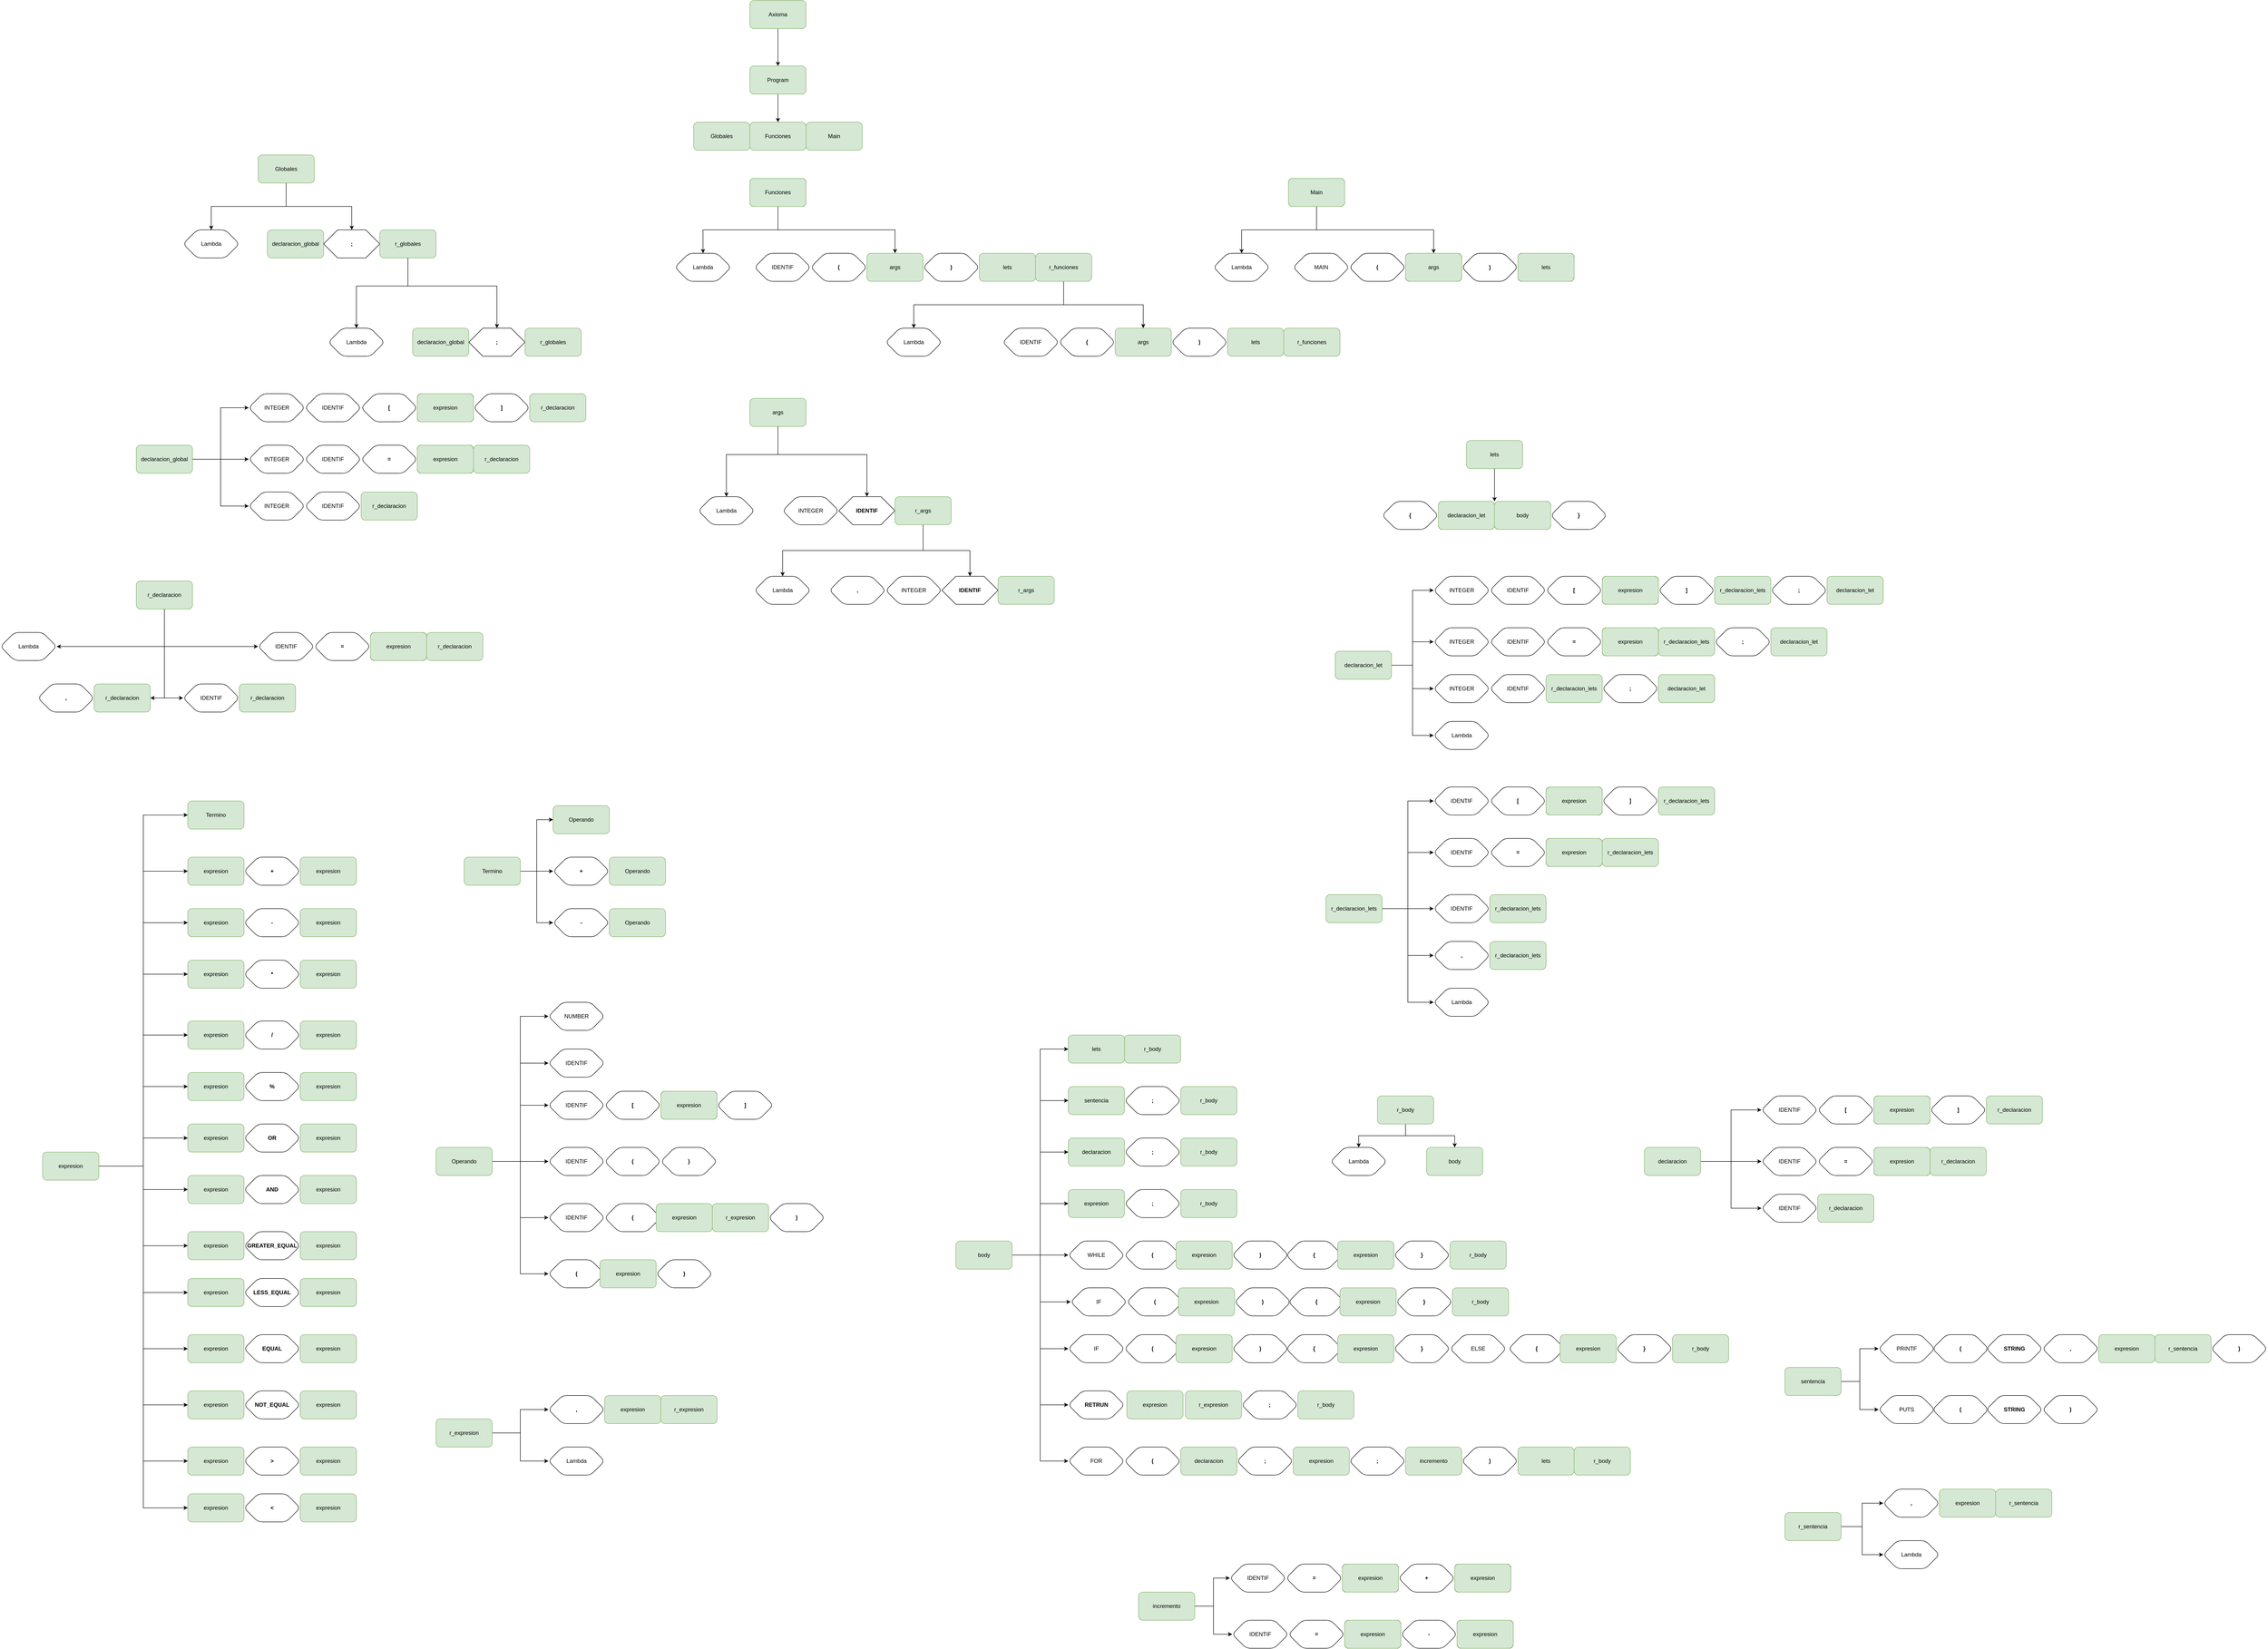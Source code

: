 <mxfile version="21.2.9" type="device">
  <diagram name="Page-1" id="10a91c8b-09ff-31b1-d368-03940ed4cc9e">
    <mxGraphModel dx="5980" dy="2640" grid="1" gridSize="10" guides="1" tooltips="1" connect="1" arrows="1" fold="1" page="0" pageScale="1" pageWidth="1100" pageHeight="850" background="none" math="0" shadow="0">
      <root>
        <mxCell id="0" />
        <mxCell id="1" parent="0" />
        <mxCell id="VH3I_mRAAY6PjUP067Ii-4" value="" style="edgeStyle=orthogonalEdgeStyle;rounded=0;orthogonalLoop=1;jettySize=auto;html=1;" edge="1" parent="1" source="VH3I_mRAAY6PjUP067Ii-1" target="VH3I_mRAAY6PjUP067Ii-3">
          <mxGeometry relative="1" as="geometry" />
        </mxCell>
        <mxCell id="VH3I_mRAAY6PjUP067Ii-1" value="&lt;div&gt;Axioma&lt;/div&gt;" style="rounded=1;whiteSpace=wrap;html=1;fillColor=#d5e8d4;strokeColor=#82b366;" vertex="1" parent="1">
          <mxGeometry x="530" y="150" width="120" height="60" as="geometry" />
        </mxCell>
        <mxCell id="VH3I_mRAAY6PjUP067Ii-8" value="" style="edgeStyle=orthogonalEdgeStyle;rounded=0;orthogonalLoop=1;jettySize=auto;html=1;" edge="1" parent="1" source="VH3I_mRAAY6PjUP067Ii-3" target="VH3I_mRAAY6PjUP067Ii-7">
          <mxGeometry relative="1" as="geometry" />
        </mxCell>
        <mxCell id="VH3I_mRAAY6PjUP067Ii-3" value="Program" style="rounded=1;whiteSpace=wrap;html=1;fillColor=#d5e8d4;strokeColor=#82b366;" vertex="1" parent="1">
          <mxGeometry x="530" y="290" width="120" height="60" as="geometry" />
        </mxCell>
        <mxCell id="VH3I_mRAAY6PjUP067Ii-5" value="Globales" style="rounded=1;whiteSpace=wrap;html=1;fillColor=#d5e8d4;strokeColor=#82b366;" vertex="1" parent="1">
          <mxGeometry x="410" y="410" width="120" height="60" as="geometry" />
        </mxCell>
        <mxCell id="VH3I_mRAAY6PjUP067Ii-7" value="Funciones" style="rounded=1;whiteSpace=wrap;html=1;fillColor=#d5e8d4;strokeColor=#82b366;" vertex="1" parent="1">
          <mxGeometry x="530" y="410" width="120" height="60" as="geometry" />
        </mxCell>
        <mxCell id="VH3I_mRAAY6PjUP067Ii-9" value="&lt;div&gt;Main&lt;/div&gt;" style="rounded=1;whiteSpace=wrap;html=1;fillColor=#d5e8d4;strokeColor=#82b366;" vertex="1" parent="1">
          <mxGeometry x="650" y="410" width="120" height="60" as="geometry" />
        </mxCell>
        <mxCell id="VH3I_mRAAY6PjUP067Ii-28" value="" style="edgeStyle=orthogonalEdgeStyle;rounded=0;orthogonalLoop=1;jettySize=auto;html=1;" edge="1" parent="1" source="VH3I_mRAAY6PjUP067Ii-26" target="VH3I_mRAAY6PjUP067Ii-27">
          <mxGeometry relative="1" as="geometry">
            <Array as="points">
              <mxPoint x="-460" y="590" />
              <mxPoint x="-620" y="590" />
            </Array>
          </mxGeometry>
        </mxCell>
        <mxCell id="VH3I_mRAAY6PjUP067Ii-30" value="" style="edgeStyle=orthogonalEdgeStyle;rounded=0;orthogonalLoop=1;jettySize=auto;html=1;entryX=0.5;entryY=0;entryDx=0;entryDy=0;" edge="1" parent="1" source="VH3I_mRAAY6PjUP067Ii-26" target="VH3I_mRAAY6PjUP067Ii-33">
          <mxGeometry relative="1" as="geometry">
            <mxPoint x="-340" y="640" as="targetPoint" />
            <Array as="points">
              <mxPoint x="-460" y="590" />
              <mxPoint x="-320" y="590" />
            </Array>
          </mxGeometry>
        </mxCell>
        <mxCell id="VH3I_mRAAY6PjUP067Ii-26" value="Globales" style="rounded=1;whiteSpace=wrap;html=1;fillColor=#d5e8d4;strokeColor=#82b366;" vertex="1" parent="1">
          <mxGeometry x="-520" y="480" width="120" height="60" as="geometry" />
        </mxCell>
        <mxCell id="VH3I_mRAAY6PjUP067Ii-27" value="Lambda" style="rounded=1;whiteSpace=wrap;html=1;shape=hexagon;perimeter=hexagonPerimeter2;" vertex="1" parent="1">
          <mxGeometry x="-680" y="640" width="120" height="60" as="geometry" />
        </mxCell>
        <mxCell id="VH3I_mRAAY6PjUP067Ii-32" value="&lt;div&gt;declaracion_global&lt;/div&gt;" style="rounded=1;whiteSpace=wrap;html=1;container=1;fillColor=#d5e8d4;strokeColor=#82b366;" vertex="1" parent="1">
          <mxGeometry x="-500" y="640" width="120" height="60" as="geometry" />
        </mxCell>
        <mxCell id="VH3I_mRAAY6PjUP067Ii-33" value="&lt;b&gt;;&lt;/b&gt;" style="whiteSpace=wrap;html=1;rounded=0;shape=hexagon;perimeter=hexagonPerimeter2;" vertex="1" parent="1">
          <mxGeometry x="-380" y="640" width="120" height="60" as="geometry" />
        </mxCell>
        <mxCell id="VH3I_mRAAY6PjUP067Ii-34" value="r_globales" style="whiteSpace=wrap;html=1;rounded=1;fillColor=#d5e8d4;strokeColor=#82b366;" vertex="1" parent="1">
          <mxGeometry x="-260" y="640" width="120" height="60" as="geometry" />
        </mxCell>
        <mxCell id="VH3I_mRAAY6PjUP067Ii-35" value="" style="edgeStyle=orthogonalEdgeStyle;rounded=0;orthogonalLoop=1;jettySize=auto;html=1;exitX=0.5;exitY=1;exitDx=0;exitDy=0;" edge="1" parent="1" source="VH3I_mRAAY6PjUP067Ii-34" target="VH3I_mRAAY6PjUP067Ii-38">
          <mxGeometry relative="1" as="geometry">
            <Array as="points">
              <mxPoint x="-200" y="760" />
              <mxPoint x="-310" y="760" />
            </Array>
            <mxPoint x="-150" y="840" as="sourcePoint" />
          </mxGeometry>
        </mxCell>
        <mxCell id="VH3I_mRAAY6PjUP067Ii-36" value="" style="edgeStyle=orthogonalEdgeStyle;rounded=0;orthogonalLoop=1;jettySize=auto;html=1;entryX=0.5;entryY=0;entryDx=0;entryDy=0;exitX=0.5;exitY=1;exitDx=0;exitDy=0;" edge="1" parent="1" source="VH3I_mRAAY6PjUP067Ii-34" target="VH3I_mRAAY6PjUP067Ii-40">
          <mxGeometry relative="1" as="geometry">
            <mxPoint x="-30" y="940" as="targetPoint" />
            <Array as="points">
              <mxPoint x="-200" y="760" />
              <mxPoint x="-10" y="760" />
            </Array>
            <mxPoint x="-140" y="850" as="sourcePoint" />
          </mxGeometry>
        </mxCell>
        <mxCell id="VH3I_mRAAY6PjUP067Ii-38" value="Lambda" style="rounded=1;whiteSpace=wrap;html=1;shape=hexagon;perimeter=hexagonPerimeter2;" vertex="1" parent="1">
          <mxGeometry x="-370" y="850" width="120" height="60" as="geometry" />
        </mxCell>
        <mxCell id="VH3I_mRAAY6PjUP067Ii-39" value="&lt;div&gt;declaracion_global&lt;/div&gt;" style="rounded=1;whiteSpace=wrap;html=1;container=1;fillColor=#d5e8d4;strokeColor=#82b366;" vertex="1" parent="1">
          <mxGeometry x="-190" y="850" width="120" height="60" as="geometry" />
        </mxCell>
        <mxCell id="VH3I_mRAAY6PjUP067Ii-40" value="&lt;b&gt;;&lt;/b&gt;" style="whiteSpace=wrap;html=1;rounded=0;shape=hexagon;perimeter=hexagonPerimeter2;" vertex="1" parent="1">
          <mxGeometry x="-70" y="850" width="120" height="60" as="geometry" />
        </mxCell>
        <mxCell id="VH3I_mRAAY6PjUP067Ii-41" value="r_globales" style="whiteSpace=wrap;html=1;rounded=1;fillColor=#d5e8d4;strokeColor=#82b366;" vertex="1" parent="1">
          <mxGeometry x="50" y="850" width="120" height="60" as="geometry" />
        </mxCell>
        <mxCell id="VH3I_mRAAY6PjUP067Ii-74" style="edgeStyle=orthogonalEdgeStyle;rounded=0;orthogonalLoop=1;jettySize=auto;html=1;exitX=1;exitY=0.5;exitDx=0;exitDy=0;entryX=0;entryY=0.5;entryDx=0;entryDy=0;" edge="1" parent="1" source="VH3I_mRAAY6PjUP067Ii-45" target="VH3I_mRAAY6PjUP067Ii-72">
          <mxGeometry relative="1" as="geometry" />
        </mxCell>
        <mxCell id="VH3I_mRAAY6PjUP067Ii-75" style="edgeStyle=orthogonalEdgeStyle;rounded=0;orthogonalLoop=1;jettySize=auto;html=1;exitX=1;exitY=0.5;exitDx=0;exitDy=0;entryX=0;entryY=0.5;entryDx=0;entryDy=0;" edge="1" parent="1" source="VH3I_mRAAY6PjUP067Ii-45" target="VH3I_mRAAY6PjUP067Ii-71">
          <mxGeometry relative="1" as="geometry" />
        </mxCell>
        <mxCell id="VH3I_mRAAY6PjUP067Ii-76" style="edgeStyle=orthogonalEdgeStyle;rounded=0;orthogonalLoop=1;jettySize=auto;html=1;exitX=1;exitY=0.5;exitDx=0;exitDy=0;entryX=0;entryY=0.5;entryDx=0;entryDy=0;" edge="1" parent="1" source="VH3I_mRAAY6PjUP067Ii-45" target="VH3I_mRAAY6PjUP067Ii-73">
          <mxGeometry relative="1" as="geometry" />
        </mxCell>
        <mxCell id="VH3I_mRAAY6PjUP067Ii-45" value="&lt;div&gt;declaracion_global&lt;/div&gt;" style="rounded=1;whiteSpace=wrap;html=1;fillColor=#d5e8d4;strokeColor=#82b366;" vertex="1" parent="1">
          <mxGeometry x="-780" y="1100" width="120" height="60" as="geometry" />
        </mxCell>
        <mxCell id="VH3I_mRAAY6PjUP067Ii-48" value="IDENTIF" style="whiteSpace=wrap;html=1;rounded=1;shape=hexagon;perimeter=hexagonPerimeter2;" vertex="1" parent="1">
          <mxGeometry x="-420" y="1100" width="120" height="60" as="geometry" />
        </mxCell>
        <mxCell id="VH3I_mRAAY6PjUP067Ii-49" value="&lt;b&gt;=&lt;/b&gt;" style="whiteSpace=wrap;html=1;rounded=1;shape=hexagon;perimeter=hexagonPerimeter2;" vertex="1" parent="1">
          <mxGeometry x="-300" y="1100" width="120" height="60" as="geometry" />
        </mxCell>
        <mxCell id="VH3I_mRAAY6PjUP067Ii-52" value="expresion" style="whiteSpace=wrap;html=1;rounded=1;shape=label;perimeter=rectanglePerimeter;" vertex="1" parent="1">
          <mxGeometry x="-180" y="1100" width="120" height="60" as="geometry" />
        </mxCell>
        <mxCell id="VH3I_mRAAY6PjUP067Ii-53" value="r_declaracion" style="whiteSpace=wrap;html=1;rounded=1;fillColor=#d5e8d4;strokeColor=#82b366;" vertex="1" parent="1">
          <mxGeometry x="-60" y="1100" width="120" height="60" as="geometry" />
        </mxCell>
        <mxCell id="VH3I_mRAAY6PjUP067Ii-55" value="IDENTIF" style="whiteSpace=wrap;html=1;rounded=1;shape=hexagon;perimeter=hexagonPerimeter2;" vertex="1" parent="1">
          <mxGeometry x="-420" y="1200" width="120" height="60" as="geometry" />
        </mxCell>
        <mxCell id="VH3I_mRAAY6PjUP067Ii-56" value="r_declaracion" style="whiteSpace=wrap;html=1;rounded=1;fillColor=#d5e8d4;strokeColor=#82b366;" vertex="1" parent="1">
          <mxGeometry x="-300" y="1200" width="120" height="60" as="geometry" />
        </mxCell>
        <mxCell id="VH3I_mRAAY6PjUP067Ii-58" value="IDENTIF" style="whiteSpace=wrap;html=1;rounded=1;shape=hexagon;perimeter=hexagonPerimeter2;" vertex="1" parent="1">
          <mxGeometry x="-420" y="990" width="120" height="60" as="geometry" />
        </mxCell>
        <mxCell id="VH3I_mRAAY6PjUP067Ii-59" value="&lt;b&gt;[&lt;/b&gt;" style="whiteSpace=wrap;html=1;rounded=1;shape=hexagon;perimeter=hexagonPerimeter2;" vertex="1" parent="1">
          <mxGeometry x="-300" y="990" width="120" height="60" as="geometry" />
        </mxCell>
        <mxCell id="VH3I_mRAAY6PjUP067Ii-60" value="expresion" style="whiteSpace=wrap;html=1;rounded=1;shape=label;perimeter=rectanglePerimeter;" vertex="1" parent="1">
          <mxGeometry x="-180" y="990" width="120" height="60" as="geometry" />
        </mxCell>
        <mxCell id="VH3I_mRAAY6PjUP067Ii-61" value="&lt;b&gt;]&lt;/b&gt;" style="whiteSpace=wrap;html=1;rounded=1;shape=hexagon;perimeter=hexagonPerimeter2;" vertex="1" parent="1">
          <mxGeometry x="-60" y="990" width="120" height="60" as="geometry" />
        </mxCell>
        <mxCell id="VH3I_mRAAY6PjUP067Ii-63" value="r_declaracion" style="whiteSpace=wrap;html=1;rounded=1;fillColor=#d5e8d4;strokeColor=#82b366;" vertex="1" parent="1">
          <mxGeometry x="60" y="990" width="120" height="60" as="geometry" />
        </mxCell>
        <mxCell id="VH3I_mRAAY6PjUP067Ii-71" value="INTEGER" style="whiteSpace=wrap;html=1;rounded=1;shape=hexagon;perimeter=hexagonPerimeter2;" vertex="1" parent="1">
          <mxGeometry x="-540" y="1200" width="120" height="60" as="geometry" />
        </mxCell>
        <mxCell id="VH3I_mRAAY6PjUP067Ii-72" value="INTEGER" style="whiteSpace=wrap;html=1;rounded=1;shape=hexagon;perimeter=hexagonPerimeter2;" vertex="1" parent="1">
          <mxGeometry x="-540" y="1100" width="120" height="60" as="geometry" />
        </mxCell>
        <mxCell id="VH3I_mRAAY6PjUP067Ii-73" value="INTEGER" style="whiteSpace=wrap;html=1;rounded=1;shape=hexagon;perimeter=hexagonPerimeter2;" vertex="1" parent="1">
          <mxGeometry x="-540" y="990" width="120" height="60" as="geometry" />
        </mxCell>
        <mxCell id="VH3I_mRAAY6PjUP067Ii-77" value="" style="edgeStyle=orthogonalEdgeStyle;rounded=0;orthogonalLoop=1;jettySize=auto;html=1;" edge="1" parent="1" source="VH3I_mRAAY6PjUP067Ii-79" target="VH3I_mRAAY6PjUP067Ii-80">
          <mxGeometry relative="1" as="geometry">
            <Array as="points">
              <mxPoint x="590" y="640" />
              <mxPoint x="430" y="640" />
            </Array>
          </mxGeometry>
        </mxCell>
        <mxCell id="VH3I_mRAAY6PjUP067Ii-128" style="edgeStyle=orthogonalEdgeStyle;rounded=0;orthogonalLoop=1;jettySize=auto;html=1;exitX=0.5;exitY=1;exitDx=0;exitDy=0;entryX=0.5;entryY=0;entryDx=0;entryDy=0;" edge="1" parent="1" source="VH3I_mRAAY6PjUP067Ii-79" target="VH3I_mRAAY6PjUP067Ii-92">
          <mxGeometry relative="1" as="geometry" />
        </mxCell>
        <mxCell id="VH3I_mRAAY6PjUP067Ii-79" value="Funciones" style="rounded=1;whiteSpace=wrap;html=1;" vertex="1" parent="1">
          <mxGeometry x="530" y="530" width="120" height="60" as="geometry" />
        </mxCell>
        <mxCell id="VH3I_mRAAY6PjUP067Ii-80" value="Lambda" style="rounded=1;whiteSpace=wrap;html=1;shape=hexagon;perimeter=hexagonPerimeter2;" vertex="1" parent="1">
          <mxGeometry x="370" y="690" width="120" height="60" as="geometry" />
        </mxCell>
        <mxCell id="VH3I_mRAAY6PjUP067Ii-90" value="IDENTIF" style="whiteSpace=wrap;html=1;rounded=1;shape=hexagon;perimeter=hexagonPerimeter2;" vertex="1" parent="1">
          <mxGeometry x="540" y="690" width="120" height="60" as="geometry" />
        </mxCell>
        <mxCell id="VH3I_mRAAY6PjUP067Ii-91" value="&lt;b&gt;(&lt;/b&gt;" style="whiteSpace=wrap;html=1;rounded=1;shape=hexagon;perimeter=hexagonPerimeter2;" vertex="1" parent="1">
          <mxGeometry x="660" y="690" width="120" height="60" as="geometry" />
        </mxCell>
        <mxCell id="VH3I_mRAAY6PjUP067Ii-92" value="args" style="whiteSpace=wrap;html=1;rounded=1;shape=label;perimeter=rectanglePerimeter;fillColor=#d5e8d4;strokeColor=#82b366;" vertex="1" parent="1">
          <mxGeometry x="780" y="690" width="120" height="60" as="geometry" />
        </mxCell>
        <mxCell id="VH3I_mRAAY6PjUP067Ii-93" value="&lt;b&gt;)&lt;/b&gt;" style="whiteSpace=wrap;html=1;rounded=1;shape=hexagon;perimeter=hexagonPerimeter2;" vertex="1" parent="1">
          <mxGeometry x="900" y="690" width="120" height="60" as="geometry" />
        </mxCell>
        <mxCell id="VH3I_mRAAY6PjUP067Ii-94" value="lets" style="whiteSpace=wrap;html=1;rounded=1;fillColor=#d5e8d4;strokeColor=#82b366;" vertex="1" parent="1">
          <mxGeometry x="1020" y="690" width="120" height="60" as="geometry" />
        </mxCell>
        <mxCell id="VH3I_mRAAY6PjUP067Ii-102" style="edgeStyle=orthogonalEdgeStyle;rounded=0;orthogonalLoop=1;jettySize=auto;html=1;exitX=0.5;exitY=1;exitDx=0;exitDy=0;entryX=0.5;entryY=0;entryDx=0;entryDy=0;" edge="1" parent="1" source="VH3I_mRAAY6PjUP067Ii-97" target="VH3I_mRAAY6PjUP067Ii-98">
          <mxGeometry relative="1" as="geometry" />
        </mxCell>
        <mxCell id="VH3I_mRAAY6PjUP067Ii-129" style="edgeStyle=orthogonalEdgeStyle;rounded=0;orthogonalLoop=1;jettySize=auto;html=1;exitX=0.5;exitY=1;exitDx=0;exitDy=0;entryX=0.5;entryY=0;entryDx=0;entryDy=0;" edge="1" parent="1" source="VH3I_mRAAY6PjUP067Ii-97" target="VH3I_mRAAY6PjUP067Ii-106">
          <mxGeometry relative="1" as="geometry" />
        </mxCell>
        <mxCell id="VH3I_mRAAY6PjUP067Ii-97" value="r_funciones" style="whiteSpace=wrap;html=1;rounded=1;fillColor=#d5e8d4;strokeColor=#82b366;" vertex="1" parent="1">
          <mxGeometry x="1140" y="690" width="120" height="60" as="geometry" />
        </mxCell>
        <mxCell id="VH3I_mRAAY6PjUP067Ii-98" value="Lambda" style="rounded=1;whiteSpace=wrap;html=1;shape=hexagon;perimeter=hexagonPerimeter2;" vertex="1" parent="1">
          <mxGeometry x="820" y="850" width="120" height="60" as="geometry" />
        </mxCell>
        <mxCell id="VH3I_mRAAY6PjUP067Ii-104" value="IDENTIF" style="whiteSpace=wrap;html=1;rounded=1;shape=hexagon;perimeter=hexagonPerimeter2;" vertex="1" parent="1">
          <mxGeometry x="1070" y="850" width="120" height="60" as="geometry" />
        </mxCell>
        <mxCell id="VH3I_mRAAY6PjUP067Ii-105" value="&lt;b&gt;(&lt;/b&gt;" style="whiteSpace=wrap;html=1;rounded=1;shape=hexagon;perimeter=hexagonPerimeter2;" vertex="1" parent="1">
          <mxGeometry x="1190" y="850" width="120" height="60" as="geometry" />
        </mxCell>
        <mxCell id="VH3I_mRAAY6PjUP067Ii-106" value="args" style="whiteSpace=wrap;html=1;rounded=1;shape=label;perimeter=rectanglePerimeter;fillColor=#d5e8d4;strokeColor=#82b366;" vertex="1" parent="1">
          <mxGeometry x="1310" y="850" width="120" height="60" as="geometry" />
        </mxCell>
        <mxCell id="VH3I_mRAAY6PjUP067Ii-107" value="&lt;b&gt;)&lt;/b&gt;" style="whiteSpace=wrap;html=1;rounded=1;shape=hexagon;perimeter=hexagonPerimeter2;" vertex="1" parent="1">
          <mxGeometry x="1430" y="850" width="120" height="60" as="geometry" />
        </mxCell>
        <mxCell id="VH3I_mRAAY6PjUP067Ii-108" value="lets" style="whiteSpace=wrap;html=1;rounded=1;fillColor=#d5e8d4;strokeColor=#82b366;" vertex="1" parent="1">
          <mxGeometry x="1550" y="850" width="120" height="60" as="geometry" />
        </mxCell>
        <mxCell id="VH3I_mRAAY6PjUP067Ii-110" value="r_funciones" style="whiteSpace=wrap;html=1;rounded=1;fillColor=#d5e8d4;strokeColor=#82b366;" vertex="1" parent="1">
          <mxGeometry x="1670" y="850" width="120" height="60" as="geometry" />
        </mxCell>
        <mxCell id="VH3I_mRAAY6PjUP067Ii-112" value="args" style="whiteSpace=wrap;html=1;rounded=1;fillColor=#d5e8d4;strokeColor=#82b366;" vertex="1" parent="1">
          <mxGeometry x="530" y="1000" width="120" height="60" as="geometry" />
        </mxCell>
        <mxCell id="VH3I_mRAAY6PjUP067Ii-113" value="" style="edgeStyle=orthogonalEdgeStyle;rounded=0;orthogonalLoop=1;jettySize=auto;html=1;exitX=0.5;exitY=1;exitDx=0;exitDy=0;" edge="1" parent="1" source="VH3I_mRAAY6PjUP067Ii-112" target="VH3I_mRAAY6PjUP067Ii-115">
          <mxGeometry relative="1" as="geometry">
            <Array as="points">
              <mxPoint x="590" y="1120" />
              <mxPoint x="480" y="1120" />
            </Array>
            <mxPoint x="640" y="1200" as="sourcePoint" />
          </mxGeometry>
        </mxCell>
        <mxCell id="VH3I_mRAAY6PjUP067Ii-114" value="" style="edgeStyle=orthogonalEdgeStyle;rounded=0;orthogonalLoop=1;jettySize=auto;html=1;entryX=0.5;entryY=0;entryDx=0;entryDy=0;exitX=0.5;exitY=1;exitDx=0;exitDy=0;" edge="1" parent="1" source="VH3I_mRAAY6PjUP067Ii-112" target="VH3I_mRAAY6PjUP067Ii-117">
          <mxGeometry relative="1" as="geometry">
            <mxPoint x="760" y="1300" as="targetPoint" />
            <Array as="points">
              <mxPoint x="590" y="1120" />
              <mxPoint x="780" y="1120" />
            </Array>
            <mxPoint x="650" y="1210" as="sourcePoint" />
          </mxGeometry>
        </mxCell>
        <mxCell id="VH3I_mRAAY6PjUP067Ii-115" value="Lambda" style="rounded=1;whiteSpace=wrap;html=1;shape=hexagon;perimeter=hexagonPerimeter2;" vertex="1" parent="1">
          <mxGeometry x="420" y="1210" width="120" height="60" as="geometry" />
        </mxCell>
        <mxCell id="VH3I_mRAAY6PjUP067Ii-117" value="&lt;b&gt;IDENTIF&lt;/b&gt;" style="whiteSpace=wrap;html=1;rounded=0;shape=hexagon;perimeter=hexagonPerimeter2;" vertex="1" parent="1">
          <mxGeometry x="720" y="1210" width="120" height="60" as="geometry" />
        </mxCell>
        <mxCell id="VH3I_mRAAY6PjUP067Ii-126" style="edgeStyle=orthogonalEdgeStyle;rounded=0;orthogonalLoop=1;jettySize=auto;html=1;exitX=0.5;exitY=1;exitDx=0;exitDy=0;entryX=0.5;entryY=0;entryDx=0;entryDy=0;" edge="1" parent="1" source="VH3I_mRAAY6PjUP067Ii-118" target="VH3I_mRAAY6PjUP067Ii-121">
          <mxGeometry relative="1" as="geometry" />
        </mxCell>
        <mxCell id="VH3I_mRAAY6PjUP067Ii-127" style="edgeStyle=orthogonalEdgeStyle;rounded=0;orthogonalLoop=1;jettySize=auto;html=1;exitX=0.5;exitY=1;exitDx=0;exitDy=0;entryX=0.5;entryY=0;entryDx=0;entryDy=0;" edge="1" parent="1" source="VH3I_mRAAY6PjUP067Ii-118" target="VH3I_mRAAY6PjUP067Ii-122">
          <mxGeometry relative="1" as="geometry" />
        </mxCell>
        <mxCell id="VH3I_mRAAY6PjUP067Ii-118" value="r_args" style="whiteSpace=wrap;html=1;rounded=1;fillColor=#d5e8d4;strokeColor=#82b366;" vertex="1" parent="1">
          <mxGeometry x="840" y="1210" width="120" height="60" as="geometry" />
        </mxCell>
        <mxCell id="VH3I_mRAAY6PjUP067Ii-120" value="INTEGER" style="whiteSpace=wrap;html=1;rounded=1;shape=hexagon;perimeter=hexagonPerimeter2;" vertex="1" parent="1">
          <mxGeometry x="600" y="1210" width="120" height="60" as="geometry" />
        </mxCell>
        <mxCell id="VH3I_mRAAY6PjUP067Ii-121" value="Lambda" style="rounded=1;whiteSpace=wrap;html=1;shape=hexagon;perimeter=hexagonPerimeter2;" vertex="1" parent="1">
          <mxGeometry x="540" y="1380" width="120" height="60" as="geometry" />
        </mxCell>
        <mxCell id="VH3I_mRAAY6PjUP067Ii-122" value="&lt;b&gt;IDENTIF&lt;/b&gt;" style="whiteSpace=wrap;html=1;rounded=0;shape=hexagon;perimeter=hexagonPerimeter2;" vertex="1" parent="1">
          <mxGeometry x="940" y="1380" width="120" height="60" as="geometry" />
        </mxCell>
        <mxCell id="VH3I_mRAAY6PjUP067Ii-123" value="r_args" style="whiteSpace=wrap;html=1;rounded=1;fillColor=#d5e8d4;strokeColor=#82b366;" vertex="1" parent="1">
          <mxGeometry x="1060" y="1380" width="120" height="60" as="geometry" />
        </mxCell>
        <mxCell id="VH3I_mRAAY6PjUP067Ii-124" value="INTEGER" style="whiteSpace=wrap;html=1;rounded=1;shape=hexagon;perimeter=hexagonPerimeter2;" vertex="1" parent="1">
          <mxGeometry x="820" y="1380" width="120" height="60" as="geometry" />
        </mxCell>
        <mxCell id="VH3I_mRAAY6PjUP067Ii-125" value="&lt;b&gt;,&lt;/b&gt;" style="whiteSpace=wrap;html=1;rounded=1;shape=hexagon;perimeter=hexagonPerimeter2;" vertex="1" parent="1">
          <mxGeometry x="700" y="1380" width="120" height="60" as="geometry" />
        </mxCell>
        <mxCell id="VH3I_mRAAY6PjUP067Ii-130" value="" style="edgeStyle=orthogonalEdgeStyle;rounded=0;orthogonalLoop=1;jettySize=auto;html=1;" edge="1" parent="1" source="VH3I_mRAAY6PjUP067Ii-132" target="VH3I_mRAAY6PjUP067Ii-133">
          <mxGeometry relative="1" as="geometry">
            <Array as="points">
              <mxPoint x="1740" y="640" />
              <mxPoint x="1580" y="640" />
            </Array>
          </mxGeometry>
        </mxCell>
        <mxCell id="VH3I_mRAAY6PjUP067Ii-131" style="edgeStyle=orthogonalEdgeStyle;rounded=0;orthogonalLoop=1;jettySize=auto;html=1;exitX=0.5;exitY=1;exitDx=0;exitDy=0;entryX=0.5;entryY=0;entryDx=0;entryDy=0;" edge="1" parent="1" source="VH3I_mRAAY6PjUP067Ii-132" target="VH3I_mRAAY6PjUP067Ii-136">
          <mxGeometry relative="1" as="geometry" />
        </mxCell>
        <mxCell id="VH3I_mRAAY6PjUP067Ii-132" value="Main" style="rounded=1;whiteSpace=wrap;html=1;" vertex="1" parent="1">
          <mxGeometry x="1680" y="530" width="120" height="60" as="geometry" />
        </mxCell>
        <mxCell id="VH3I_mRAAY6PjUP067Ii-133" value="Lambda" style="rounded=1;whiteSpace=wrap;html=1;shape=hexagon;perimeter=hexagonPerimeter2;" vertex="1" parent="1">
          <mxGeometry x="1520" y="690" width="120" height="60" as="geometry" />
        </mxCell>
        <mxCell id="VH3I_mRAAY6PjUP067Ii-134" value="MAIN" style="whiteSpace=wrap;html=1;rounded=1;shape=hexagon;perimeter=hexagonPerimeter2;" vertex="1" parent="1">
          <mxGeometry x="1690" y="690" width="120" height="60" as="geometry" />
        </mxCell>
        <mxCell id="VH3I_mRAAY6PjUP067Ii-135" value="&lt;b&gt;(&lt;/b&gt;" style="whiteSpace=wrap;html=1;rounded=1;shape=hexagon;perimeter=hexagonPerimeter2;" vertex="1" parent="1">
          <mxGeometry x="1810" y="690" width="120" height="60" as="geometry" />
        </mxCell>
        <mxCell id="VH3I_mRAAY6PjUP067Ii-136" value="args" style="whiteSpace=wrap;html=1;rounded=1;shape=label;perimeter=rectanglePerimeter;" vertex="1" parent="1">
          <mxGeometry x="1930" y="690" width="120" height="60" as="geometry" />
        </mxCell>
        <mxCell id="VH3I_mRAAY6PjUP067Ii-137" value="&lt;b&gt;)&lt;/b&gt;" style="whiteSpace=wrap;html=1;rounded=1;shape=hexagon;perimeter=hexagonPerimeter2;" vertex="1" parent="1">
          <mxGeometry x="2050" y="690" width="120" height="60" as="geometry" />
        </mxCell>
        <mxCell id="VH3I_mRAAY6PjUP067Ii-138" value="lets" style="whiteSpace=wrap;html=1;rounded=1;" vertex="1" parent="1">
          <mxGeometry x="2170" y="690" width="120" height="60" as="geometry" />
        </mxCell>
        <mxCell id="VH3I_mRAAY6PjUP067Ii-140" value="expresion" style="whiteSpace=wrap;html=1;rounded=1;shape=label;perimeter=rectanglePerimeter;" vertex="1" parent="1">
          <mxGeometry x="-180" y="990" width="120" height="60" as="geometry" />
        </mxCell>
        <mxCell id="VH3I_mRAAY6PjUP067Ii-141" value="expresion" style="whiteSpace=wrap;html=1;rounded=1;shape=label;perimeter=rectanglePerimeter;" vertex="1" parent="1">
          <mxGeometry x="-180" y="1100" width="120" height="60" as="geometry" />
        </mxCell>
        <mxCell id="VH3I_mRAAY6PjUP067Ii-142" value="expresion" style="whiteSpace=wrap;html=1;rounded=1;shape=label;perimeter=rectanglePerimeter;" vertex="1" parent="1">
          <mxGeometry x="-180" y="990" width="120" height="60" as="geometry" />
        </mxCell>
        <mxCell id="VH3I_mRAAY6PjUP067Ii-143" value="expresion" style="whiteSpace=wrap;html=1;rounded=1;shape=label;perimeter=rectanglePerimeter;" vertex="1" parent="1">
          <mxGeometry x="-180" y="1100" width="120" height="60" as="geometry" />
        </mxCell>
        <mxCell id="VH3I_mRAAY6PjUP067Ii-144" value="expresion" style="whiteSpace=wrap;html=1;rounded=1;shape=label;perimeter=rectanglePerimeter;fillColor=#d5e8d4;strokeColor=#82b366;" vertex="1" parent="1">
          <mxGeometry x="-180" y="990" width="120" height="60" as="geometry" />
        </mxCell>
        <mxCell id="VH3I_mRAAY6PjUP067Ii-145" value="expresion" style="whiteSpace=wrap;html=1;rounded=1;shape=label;perimeter=rectanglePerimeter;fillColor=#d5e8d4;strokeColor=#82b366;" vertex="1" parent="1">
          <mxGeometry x="-180" y="1100" width="120" height="60" as="geometry" />
        </mxCell>
        <mxCell id="VH3I_mRAAY6PjUP067Ii-146" value="Funciones" style="rounded=1;whiteSpace=wrap;html=1;fillColor=#d5e8d4;strokeColor=#82b366;" vertex="1" parent="1">
          <mxGeometry x="530" y="530" width="120" height="60" as="geometry" />
        </mxCell>
        <mxCell id="VH3I_mRAAY6PjUP067Ii-147" value="Main" style="rounded=1;whiteSpace=wrap;html=1;fillColor=#d5e8d4;strokeColor=#82b366;" vertex="1" parent="1">
          <mxGeometry x="1680" y="530" width="120" height="60" as="geometry" />
        </mxCell>
        <mxCell id="VH3I_mRAAY6PjUP067Ii-148" value="args" style="whiteSpace=wrap;html=1;rounded=1;shape=label;perimeter=rectanglePerimeter;fillColor=#d5e8d4;strokeColor=#82b366;" vertex="1" parent="1">
          <mxGeometry x="1930" y="690" width="120" height="60" as="geometry" />
        </mxCell>
        <mxCell id="VH3I_mRAAY6PjUP067Ii-150" value="lets" style="whiteSpace=wrap;html=1;rounded=1;fillColor=#f8cecc;strokeColor=#b85450;" vertex="1" parent="1">
          <mxGeometry x="2170" y="690" width="120" height="60" as="geometry" />
        </mxCell>
        <mxCell id="VH3I_mRAAY6PjUP067Ii-169" style="edgeStyle=orthogonalEdgeStyle;rounded=0;orthogonalLoop=1;jettySize=auto;html=1;exitX=0.5;exitY=1;exitDx=0;exitDy=0;entryX=0;entryY=0.5;entryDx=0;entryDy=0;" edge="1" parent="1" source="VH3I_mRAAY6PjUP067Ii-151" target="VH3I_mRAAY6PjUP067Ii-162">
          <mxGeometry relative="1" as="geometry" />
        </mxCell>
        <mxCell id="VH3I_mRAAY6PjUP067Ii-170" style="edgeStyle=orthogonalEdgeStyle;rounded=0;orthogonalLoop=1;jettySize=auto;html=1;exitX=0.5;exitY=1;exitDx=0;exitDy=0;entryX=0;entryY=0.5;entryDx=0;entryDy=0;" edge="1" parent="1" source="VH3I_mRAAY6PjUP067Ii-151" target="VH3I_mRAAY6PjUP067Ii-155">
          <mxGeometry relative="1" as="geometry" />
        </mxCell>
        <mxCell id="VH3I_mRAAY6PjUP067Ii-171" style="edgeStyle=orthogonalEdgeStyle;rounded=0;orthogonalLoop=1;jettySize=auto;html=1;exitX=0.5;exitY=1;exitDx=0;exitDy=0;entryX=1;entryY=0.5;entryDx=0;entryDy=0;" edge="1" parent="1" source="VH3I_mRAAY6PjUP067Ii-151" target="VH3I_mRAAY6PjUP067Ii-152">
          <mxGeometry relative="1" as="geometry" />
        </mxCell>
        <mxCell id="VH3I_mRAAY6PjUP067Ii-172" style="edgeStyle=orthogonalEdgeStyle;rounded=0;orthogonalLoop=1;jettySize=auto;html=1;exitX=0.5;exitY=1;exitDx=0;exitDy=0;entryX=1;entryY=0.5;entryDx=0;entryDy=0;" edge="1" parent="1" source="VH3I_mRAAY6PjUP067Ii-151" target="VH3I_mRAAY6PjUP067Ii-153">
          <mxGeometry relative="1" as="geometry" />
        </mxCell>
        <mxCell id="VH3I_mRAAY6PjUP067Ii-151" value="r_declaracion" style="whiteSpace=wrap;html=1;rounded=1;fillColor=#d5e8d4;strokeColor=#82b366;" vertex="1" parent="1">
          <mxGeometry x="-780" y="1390" width="120" height="60" as="geometry" />
        </mxCell>
        <mxCell id="VH3I_mRAAY6PjUP067Ii-152" value="Lambda" style="rounded=1;whiteSpace=wrap;html=1;shape=hexagon;perimeter=hexagonPerimeter2;" vertex="1" parent="1">
          <mxGeometry x="-1070" y="1500" width="120" height="60" as="geometry" />
        </mxCell>
        <mxCell id="VH3I_mRAAY6PjUP067Ii-153" value="r_declaracion" style="whiteSpace=wrap;html=1;rounded=1;shape=label;perimeter=rectanglePerimeter;fillColor=#d5e8d4;strokeColor=#82b366;" vertex="1" parent="1">
          <mxGeometry x="-870" y="1610" width="120" height="60" as="geometry" />
        </mxCell>
        <mxCell id="VH3I_mRAAY6PjUP067Ii-154" value="&lt;b&gt;,&lt;/b&gt;" style="whiteSpace=wrap;html=1;rounded=1;shape=hexagon;perimeter=hexagonPerimeter2;" vertex="1" parent="1">
          <mxGeometry x="-990" y="1610" width="120" height="60" as="geometry" />
        </mxCell>
        <mxCell id="VH3I_mRAAY6PjUP067Ii-155" value="IDENTIF" style="whiteSpace=wrap;html=1;rounded=1;shape=hexagon;perimeter=hexagonPerimeter2;" vertex="1" parent="1">
          <mxGeometry x="-520" y="1500" width="120" height="60" as="geometry" />
        </mxCell>
        <mxCell id="VH3I_mRAAY6PjUP067Ii-156" value="&lt;b&gt;=&lt;/b&gt;" style="whiteSpace=wrap;html=1;rounded=1;shape=hexagon;perimeter=hexagonPerimeter2;" vertex="1" parent="1">
          <mxGeometry x="-400" y="1500" width="120" height="60" as="geometry" />
        </mxCell>
        <mxCell id="VH3I_mRAAY6PjUP067Ii-157" value="expresion" style="whiteSpace=wrap;html=1;rounded=1;shape=label;perimeter=rectanglePerimeter;" vertex="1" parent="1">
          <mxGeometry x="-280" y="1500" width="120" height="60" as="geometry" />
        </mxCell>
        <mxCell id="VH3I_mRAAY6PjUP067Ii-158" value="r_declaracion" style="whiteSpace=wrap;html=1;rounded=1;fillColor=#d5e8d4;strokeColor=#82b366;" vertex="1" parent="1">
          <mxGeometry x="-160" y="1500" width="120" height="60" as="geometry" />
        </mxCell>
        <mxCell id="VH3I_mRAAY6PjUP067Ii-159" value="expresion" style="whiteSpace=wrap;html=1;rounded=1;shape=label;perimeter=rectanglePerimeter;" vertex="1" parent="1">
          <mxGeometry x="-280" y="1500" width="120" height="60" as="geometry" />
        </mxCell>
        <mxCell id="VH3I_mRAAY6PjUP067Ii-160" value="expresion" style="whiteSpace=wrap;html=1;rounded=1;shape=label;perimeter=rectanglePerimeter;" vertex="1" parent="1">
          <mxGeometry x="-280" y="1500" width="120" height="60" as="geometry" />
        </mxCell>
        <mxCell id="VH3I_mRAAY6PjUP067Ii-161" value="expresion" style="whiteSpace=wrap;html=1;rounded=1;shape=label;perimeter=rectanglePerimeter;fillColor=#d5e8d4;strokeColor=#82b366;" vertex="1" parent="1">
          <mxGeometry x="-280" y="1500" width="120" height="60" as="geometry" />
        </mxCell>
        <mxCell id="VH3I_mRAAY6PjUP067Ii-162" value="IDENTIF" style="whiteSpace=wrap;html=1;rounded=1;shape=hexagon;perimeter=hexagonPerimeter2;" vertex="1" parent="1">
          <mxGeometry x="-680" y="1610" width="120" height="60" as="geometry" />
        </mxCell>
        <mxCell id="VH3I_mRAAY6PjUP067Ii-165" value="r_declaracion" style="whiteSpace=wrap;html=1;rounded=1;fillColor=#d5e8d4;strokeColor=#82b366;" vertex="1" parent="1">
          <mxGeometry x="-560" y="1610" width="120" height="60" as="geometry" />
        </mxCell>
        <mxCell id="VH3I_mRAAY6PjUP067Ii-191" style="edgeStyle=orthogonalEdgeStyle;rounded=0;orthogonalLoop=1;jettySize=auto;html=1;exitX=0.5;exitY=1;exitDx=0;exitDy=0;entryX=0;entryY=0;entryDx=0;entryDy=0;" edge="1" parent="1" source="VH3I_mRAAY6PjUP067Ii-178" target="VH3I_mRAAY6PjUP067Ii-190">
          <mxGeometry relative="1" as="geometry" />
        </mxCell>
        <mxCell id="VH3I_mRAAY6PjUP067Ii-178" value="lets" style="whiteSpace=wrap;html=1;rounded=1;fillColor=#d5e8d4;strokeColor=#82b366;" vertex="1" parent="1">
          <mxGeometry x="2060" y="1090" width="120" height="60" as="geometry" />
        </mxCell>
        <mxCell id="VH3I_mRAAY6PjUP067Ii-179" value="&lt;b&gt;(&lt;/b&gt;" style="whiteSpace=wrap;html=1;rounded=1;shape=hexagon;perimeter=hexagonPerimeter2;" vertex="1" parent="1">
          <mxGeometry x="1810" y="690" width="120" height="60" as="geometry" />
        </mxCell>
        <mxCell id="VH3I_mRAAY6PjUP067Ii-180" value="args" style="whiteSpace=wrap;html=1;rounded=1;shape=label;perimeter=rectanglePerimeter;" vertex="1" parent="1">
          <mxGeometry x="1930" y="690" width="120" height="60" as="geometry" />
        </mxCell>
        <mxCell id="VH3I_mRAAY6PjUP067Ii-181" value="&lt;b&gt;)&lt;/b&gt;" style="whiteSpace=wrap;html=1;rounded=1;shape=hexagon;perimeter=hexagonPerimeter2;" vertex="1" parent="1">
          <mxGeometry x="2050" y="690" width="120" height="60" as="geometry" />
        </mxCell>
        <mxCell id="VH3I_mRAAY6PjUP067Ii-182" value="lets" style="whiteSpace=wrap;html=1;rounded=1;" vertex="1" parent="1">
          <mxGeometry x="2170" y="690" width="120" height="60" as="geometry" />
        </mxCell>
        <mxCell id="VH3I_mRAAY6PjUP067Ii-183" value="args" style="whiteSpace=wrap;html=1;rounded=1;shape=label;perimeter=rectanglePerimeter;fillColor=#d5e8d4;strokeColor=#82b366;" vertex="1" parent="1">
          <mxGeometry x="1930" y="690" width="120" height="60" as="geometry" />
        </mxCell>
        <mxCell id="VH3I_mRAAY6PjUP067Ii-184" value="lets" style="whiteSpace=wrap;html=1;rounded=1;fillColor=#d5e8d4;strokeColor=#82b366;" vertex="1" parent="1">
          <mxGeometry x="2170" y="690" width="120" height="60" as="geometry" />
        </mxCell>
        <mxCell id="VH3I_mRAAY6PjUP067Ii-185" value="&lt;b&gt;{&lt;/b&gt;" style="whiteSpace=wrap;html=1;rounded=1;shape=hexagon;perimeter=hexagonPerimeter2;" vertex="1" parent="1">
          <mxGeometry x="1880" y="1220" width="120" height="60" as="geometry" />
        </mxCell>
        <mxCell id="VH3I_mRAAY6PjUP067Ii-186" value="args" style="whiteSpace=wrap;html=1;rounded=1;shape=label;perimeter=rectanglePerimeter;" vertex="1" parent="1">
          <mxGeometry x="2000" y="1220" width="120" height="60" as="geometry" />
        </mxCell>
        <mxCell id="VH3I_mRAAY6PjUP067Ii-187" value="&lt;b&gt;}&lt;/b&gt;" style="whiteSpace=wrap;html=1;rounded=1;shape=hexagon;perimeter=hexagonPerimeter2;" vertex="1" parent="1">
          <mxGeometry x="2240" y="1220" width="120" height="60" as="geometry" />
        </mxCell>
        <mxCell id="VH3I_mRAAY6PjUP067Ii-188" value="lets" style="whiteSpace=wrap;html=1;rounded=1;" vertex="1" parent="1">
          <mxGeometry x="2120" y="1220" width="120" height="60" as="geometry" />
        </mxCell>
        <mxCell id="VH3I_mRAAY6PjUP067Ii-189" value="declaracion_let" style="whiteSpace=wrap;html=1;rounded=1;shape=label;perimeter=rectanglePerimeter;fillColor=#f8cecc;strokeColor=#b85450;" vertex="1" parent="1">
          <mxGeometry x="2000" y="1220" width="120" height="60" as="geometry" />
        </mxCell>
        <mxCell id="VH3I_mRAAY6PjUP067Ii-190" value="body" style="whiteSpace=wrap;html=1;rounded=1;fillColor=#d5e8d4;strokeColor=#82b366;" vertex="1" parent="1">
          <mxGeometry x="2120" y="1220" width="120" height="60" as="geometry" />
        </mxCell>
        <mxCell id="VH3I_mRAAY6PjUP067Ii-192" value="IDENTIF" style="whiteSpace=wrap;html=1;rounded=1;shape=hexagon;perimeter=hexagonPerimeter2;" vertex="1" parent="1">
          <mxGeometry x="2110" y="1490" width="120" height="60" as="geometry" />
        </mxCell>
        <mxCell id="VH3I_mRAAY6PjUP067Ii-193" value="&lt;b&gt;=&lt;/b&gt;" style="whiteSpace=wrap;html=1;rounded=1;shape=hexagon;perimeter=hexagonPerimeter2;" vertex="1" parent="1">
          <mxGeometry x="2230" y="1490" width="120" height="60" as="geometry" />
        </mxCell>
        <mxCell id="VH3I_mRAAY6PjUP067Ii-194" value="expresion" style="whiteSpace=wrap;html=1;rounded=1;shape=label;perimeter=rectanglePerimeter;" vertex="1" parent="1">
          <mxGeometry x="2350" y="1490" width="120" height="60" as="geometry" />
        </mxCell>
        <mxCell id="VH3I_mRAAY6PjUP067Ii-196" value="IDENTIF" style="whiteSpace=wrap;html=1;rounded=1;shape=hexagon;perimeter=hexagonPerimeter2;" vertex="1" parent="1">
          <mxGeometry x="2110" y="1590" width="120" height="60" as="geometry" />
        </mxCell>
        <mxCell id="VH3I_mRAAY6PjUP067Ii-197" value="r_declaracion_lets" style="whiteSpace=wrap;html=1;rounded=1;fillColor=#d5e8d4;strokeColor=#82b366;" vertex="1" parent="1">
          <mxGeometry x="2230" y="1590" width="120" height="60" as="geometry" />
        </mxCell>
        <mxCell id="VH3I_mRAAY6PjUP067Ii-198" value="IDENTIF" style="whiteSpace=wrap;html=1;rounded=1;shape=hexagon;perimeter=hexagonPerimeter2;" vertex="1" parent="1">
          <mxGeometry x="2110" y="1380" width="120" height="60" as="geometry" />
        </mxCell>
        <mxCell id="VH3I_mRAAY6PjUP067Ii-199" value="&lt;b&gt;[&lt;/b&gt;" style="whiteSpace=wrap;html=1;rounded=1;shape=hexagon;perimeter=hexagonPerimeter2;" vertex="1" parent="1">
          <mxGeometry x="2230" y="1380" width="120" height="60" as="geometry" />
        </mxCell>
        <mxCell id="VH3I_mRAAY6PjUP067Ii-200" value="expresion" style="whiteSpace=wrap;html=1;rounded=1;shape=label;perimeter=rectanglePerimeter;" vertex="1" parent="1">
          <mxGeometry x="2350" y="1380" width="120" height="60" as="geometry" />
        </mxCell>
        <mxCell id="VH3I_mRAAY6PjUP067Ii-201" value="&lt;b&gt;]&lt;/b&gt;" style="whiteSpace=wrap;html=1;rounded=1;shape=hexagon;perimeter=hexagonPerimeter2;" vertex="1" parent="1">
          <mxGeometry x="2470" y="1380" width="120" height="60" as="geometry" />
        </mxCell>
        <mxCell id="VH3I_mRAAY6PjUP067Ii-203" value="INTEGER" style="whiteSpace=wrap;html=1;rounded=1;shape=hexagon;perimeter=hexagonPerimeter2;" vertex="1" parent="1">
          <mxGeometry x="1990" y="1590" width="120" height="60" as="geometry" />
        </mxCell>
        <mxCell id="VH3I_mRAAY6PjUP067Ii-204" value="INTEGER" style="whiteSpace=wrap;html=1;rounded=1;shape=hexagon;perimeter=hexagonPerimeter2;" vertex="1" parent="1">
          <mxGeometry x="1990" y="1490" width="120" height="60" as="geometry" />
        </mxCell>
        <mxCell id="VH3I_mRAAY6PjUP067Ii-205" value="INTEGER" style="whiteSpace=wrap;html=1;rounded=1;shape=hexagon;perimeter=hexagonPerimeter2;" vertex="1" parent="1">
          <mxGeometry x="1990" y="1380" width="120" height="60" as="geometry" />
        </mxCell>
        <mxCell id="VH3I_mRAAY6PjUP067Ii-206" value="expresion" style="whiteSpace=wrap;html=1;rounded=1;shape=label;perimeter=rectanglePerimeter;" vertex="1" parent="1">
          <mxGeometry x="2350" y="1380" width="120" height="60" as="geometry" />
        </mxCell>
        <mxCell id="VH3I_mRAAY6PjUP067Ii-207" value="expresion" style="whiteSpace=wrap;html=1;rounded=1;shape=label;perimeter=rectanglePerimeter;" vertex="1" parent="1">
          <mxGeometry x="2350" y="1490" width="120" height="60" as="geometry" />
        </mxCell>
        <mxCell id="VH3I_mRAAY6PjUP067Ii-208" value="expresion" style="whiteSpace=wrap;html=1;rounded=1;shape=label;perimeter=rectanglePerimeter;" vertex="1" parent="1">
          <mxGeometry x="2350" y="1380" width="120" height="60" as="geometry" />
        </mxCell>
        <mxCell id="VH3I_mRAAY6PjUP067Ii-209" value="expresion" style="whiteSpace=wrap;html=1;rounded=1;shape=label;perimeter=rectanglePerimeter;" vertex="1" parent="1">
          <mxGeometry x="2350" y="1490" width="120" height="60" as="geometry" />
        </mxCell>
        <mxCell id="VH3I_mRAAY6PjUP067Ii-210" value="expresion" style="whiteSpace=wrap;html=1;rounded=1;shape=label;perimeter=rectanglePerimeter;fillColor=#d5e8d4;strokeColor=#82b366;" vertex="1" parent="1">
          <mxGeometry x="2350" y="1380" width="120" height="60" as="geometry" />
        </mxCell>
        <mxCell id="VH3I_mRAAY6PjUP067Ii-211" value="expresion" style="whiteSpace=wrap;html=1;rounded=1;shape=label;perimeter=rectanglePerimeter;fillColor=#d5e8d4;strokeColor=#82b366;" vertex="1" parent="1">
          <mxGeometry x="2350" y="1490" width="120" height="60" as="geometry" />
        </mxCell>
        <mxCell id="VH3I_mRAAY6PjUP067Ii-226" style="edgeStyle=orthogonalEdgeStyle;rounded=0;orthogonalLoop=1;jettySize=auto;html=1;exitX=1;exitY=0.5;exitDx=0;exitDy=0;entryX=0;entryY=0.5;entryDx=0;entryDy=0;" edge="1" parent="1" source="VH3I_mRAAY6PjUP067Ii-212" target="VH3I_mRAAY6PjUP067Ii-204">
          <mxGeometry relative="1" as="geometry" />
        </mxCell>
        <mxCell id="VH3I_mRAAY6PjUP067Ii-227" style="edgeStyle=orthogonalEdgeStyle;rounded=0;orthogonalLoop=1;jettySize=auto;html=1;exitX=1;exitY=0.5;exitDx=0;exitDy=0;entryX=0;entryY=0.5;entryDx=0;entryDy=0;" edge="1" parent="1" source="VH3I_mRAAY6PjUP067Ii-212" target="VH3I_mRAAY6PjUP067Ii-205">
          <mxGeometry relative="1" as="geometry" />
        </mxCell>
        <mxCell id="VH3I_mRAAY6PjUP067Ii-228" style="edgeStyle=orthogonalEdgeStyle;rounded=0;orthogonalLoop=1;jettySize=auto;html=1;exitX=1;exitY=0.5;exitDx=0;exitDy=0;entryX=0;entryY=0.5;entryDx=0;entryDy=0;" edge="1" parent="1" source="VH3I_mRAAY6PjUP067Ii-212" target="VH3I_mRAAY6PjUP067Ii-203">
          <mxGeometry relative="1" as="geometry" />
        </mxCell>
        <mxCell id="VH3I_mRAAY6PjUP067Ii-229" style="edgeStyle=orthogonalEdgeStyle;rounded=0;orthogonalLoop=1;jettySize=auto;html=1;exitX=1;exitY=0.5;exitDx=0;exitDy=0;entryX=0;entryY=0.5;entryDx=0;entryDy=0;" edge="1" parent="1" source="VH3I_mRAAY6PjUP067Ii-212" target="VH3I_mRAAY6PjUP067Ii-213">
          <mxGeometry relative="1" as="geometry" />
        </mxCell>
        <mxCell id="VH3I_mRAAY6PjUP067Ii-212" value="declaracion_let" style="whiteSpace=wrap;html=1;rounded=1;shape=label;perimeter=rectanglePerimeter;fillColor=#f8cecc;strokeColor=#b85450;" vertex="1" parent="1">
          <mxGeometry x="1780" y="1540" width="120" height="60" as="geometry" />
        </mxCell>
        <mxCell id="VH3I_mRAAY6PjUP067Ii-213" value="Lambda" style="rounded=1;whiteSpace=wrap;html=1;shape=hexagon;perimeter=hexagonPerimeter2;" vertex="1" parent="1">
          <mxGeometry x="1990" y="1690" width="120" height="60" as="geometry" />
        </mxCell>
        <mxCell id="VH3I_mRAAY6PjUP067Ii-214" value="&lt;b&gt;;&lt;/b&gt;" style="whiteSpace=wrap;html=1;rounded=1;shape=hexagon;perimeter=hexagonPerimeter2;" vertex="1" parent="1">
          <mxGeometry x="2350" y="1590" width="120" height="60" as="geometry" />
        </mxCell>
        <mxCell id="VH3I_mRAAY6PjUP067Ii-215" value="declaracion_let" style="whiteSpace=wrap;html=1;rounded=1;shape=label;perimeter=rectanglePerimeter;fillColor=#f8cecc;strokeColor=#b85450;" vertex="1" parent="1">
          <mxGeometry x="2470" y="1590" width="120" height="60" as="geometry" />
        </mxCell>
        <mxCell id="VH3I_mRAAY6PjUP067Ii-216" value="r_declaracion_lets" style="whiteSpace=wrap;html=1;rounded=1;fillColor=#d5e8d4;strokeColor=#82b366;" vertex="1" parent="1">
          <mxGeometry x="2470" y="1490" width="120" height="60" as="geometry" />
        </mxCell>
        <mxCell id="VH3I_mRAAY6PjUP067Ii-217" value="&lt;b&gt;;&lt;/b&gt;" style="whiteSpace=wrap;html=1;rounded=1;shape=hexagon;perimeter=hexagonPerimeter2;" vertex="1" parent="1">
          <mxGeometry x="2590" y="1490" width="120" height="60" as="geometry" />
        </mxCell>
        <mxCell id="VH3I_mRAAY6PjUP067Ii-218" value="declaracion_let" style="whiteSpace=wrap;html=1;rounded=1;shape=label;perimeter=rectanglePerimeter;fillColor=#d5e8d4;strokeColor=#82b366;" vertex="1" parent="1">
          <mxGeometry x="2710" y="1490" width="120" height="60" as="geometry" />
        </mxCell>
        <mxCell id="VH3I_mRAAY6PjUP067Ii-223" value="r_declaracion_lets" style="whiteSpace=wrap;html=1;rounded=1;fillColor=#d5e8d4;strokeColor=#82b366;" vertex="1" parent="1">
          <mxGeometry x="2590" y="1380" width="120" height="60" as="geometry" />
        </mxCell>
        <mxCell id="VH3I_mRAAY6PjUP067Ii-224" value="&lt;b&gt;;&lt;/b&gt;" style="whiteSpace=wrap;html=1;rounded=1;shape=hexagon;perimeter=hexagonPerimeter2;" vertex="1" parent="1">
          <mxGeometry x="2710" y="1380" width="120" height="60" as="geometry" />
        </mxCell>
        <mxCell id="VH3I_mRAAY6PjUP067Ii-225" value="declaracion_let" style="whiteSpace=wrap;html=1;rounded=1;shape=label;perimeter=rectanglePerimeter;fillColor=#d5e8d4;strokeColor=#82b366;" vertex="1" parent="1">
          <mxGeometry x="2830" y="1380" width="120" height="60" as="geometry" />
        </mxCell>
        <mxCell id="VH3I_mRAAY6PjUP067Ii-230" value="declaracion_let" style="whiteSpace=wrap;html=1;rounded=1;shape=label;perimeter=rectanglePerimeter;fillColor=#d5e8d4;strokeColor=#82b366;" vertex="1" parent="1">
          <mxGeometry x="1780" y="1540" width="120" height="60" as="geometry" />
        </mxCell>
        <mxCell id="VH3I_mRAAY6PjUP067Ii-231" value="declaracion_let" style="whiteSpace=wrap;html=1;rounded=1;shape=label;perimeter=rectanglePerimeter;fillColor=#d5e8d4;strokeColor=#82b366;" vertex="1" parent="1">
          <mxGeometry x="2000" y="1220" width="120" height="60" as="geometry" />
        </mxCell>
        <mxCell id="VH3I_mRAAY6PjUP067Ii-232" value="declaracion_let" style="whiteSpace=wrap;html=1;rounded=1;shape=label;perimeter=rectanglePerimeter;fillColor=#d5e8d4;strokeColor=#82b366;" vertex="1" parent="1">
          <mxGeometry x="2470" y="1590" width="120" height="60" as="geometry" />
        </mxCell>
        <mxCell id="VH3I_mRAAY6PjUP067Ii-233" value="IDENTIF" style="whiteSpace=wrap;html=1;rounded=1;shape=hexagon;perimeter=hexagonPerimeter2;" vertex="1" parent="1">
          <mxGeometry x="1990" y="1940" width="120" height="60" as="geometry" />
        </mxCell>
        <mxCell id="VH3I_mRAAY6PjUP067Ii-234" value="&lt;b&gt;=&lt;/b&gt;" style="whiteSpace=wrap;html=1;rounded=1;shape=hexagon;perimeter=hexagonPerimeter2;" vertex="1" parent="1">
          <mxGeometry x="2110" y="1940" width="120" height="60" as="geometry" />
        </mxCell>
        <mxCell id="VH3I_mRAAY6PjUP067Ii-235" value="expresion" style="whiteSpace=wrap;html=1;rounded=1;shape=label;perimeter=rectanglePerimeter;" vertex="1" parent="1">
          <mxGeometry x="2230" y="1940" width="120" height="60" as="geometry" />
        </mxCell>
        <mxCell id="VH3I_mRAAY6PjUP067Ii-236" value="&lt;b&gt;,&lt;/b&gt;" style="whiteSpace=wrap;html=1;rounded=1;shape=hexagon;perimeter=hexagonPerimeter2;" vertex="1" parent="1">
          <mxGeometry x="1990" y="2160" width="120" height="60" as="geometry" />
        </mxCell>
        <mxCell id="VH3I_mRAAY6PjUP067Ii-237" value="r_declaracion_lets" style="whiteSpace=wrap;html=1;rounded=1;fillColor=#d5e8d4;strokeColor=#82b366;" vertex="1" parent="1">
          <mxGeometry x="2110" y="2160" width="120" height="60" as="geometry" />
        </mxCell>
        <mxCell id="VH3I_mRAAY6PjUP067Ii-238" value="IDENTIF" style="whiteSpace=wrap;html=1;rounded=1;shape=hexagon;perimeter=hexagonPerimeter2;" vertex="1" parent="1">
          <mxGeometry x="1990" y="1830" width="120" height="60" as="geometry" />
        </mxCell>
        <mxCell id="VH3I_mRAAY6PjUP067Ii-239" value="&lt;b&gt;[&lt;/b&gt;" style="whiteSpace=wrap;html=1;rounded=1;shape=hexagon;perimeter=hexagonPerimeter2;" vertex="1" parent="1">
          <mxGeometry x="2110" y="1830" width="120" height="60" as="geometry" />
        </mxCell>
        <mxCell id="VH3I_mRAAY6PjUP067Ii-240" value="expresion" style="whiteSpace=wrap;html=1;rounded=1;shape=label;perimeter=rectanglePerimeter;" vertex="1" parent="1">
          <mxGeometry x="2230" y="1830" width="120" height="60" as="geometry" />
        </mxCell>
        <mxCell id="VH3I_mRAAY6PjUP067Ii-241" value="&lt;b&gt;]&lt;/b&gt;" style="whiteSpace=wrap;html=1;rounded=1;shape=hexagon;perimeter=hexagonPerimeter2;" vertex="1" parent="1">
          <mxGeometry x="2350" y="1830" width="120" height="60" as="geometry" />
        </mxCell>
        <mxCell id="VH3I_mRAAY6PjUP067Ii-245" value="expresion" style="whiteSpace=wrap;html=1;rounded=1;shape=label;perimeter=rectanglePerimeter;" vertex="1" parent="1">
          <mxGeometry x="2230" y="1830" width="120" height="60" as="geometry" />
        </mxCell>
        <mxCell id="VH3I_mRAAY6PjUP067Ii-246" value="expresion" style="whiteSpace=wrap;html=1;rounded=1;shape=label;perimeter=rectanglePerimeter;" vertex="1" parent="1">
          <mxGeometry x="2230" y="1940" width="120" height="60" as="geometry" />
        </mxCell>
        <mxCell id="VH3I_mRAAY6PjUP067Ii-247" value="expresion" style="whiteSpace=wrap;html=1;rounded=1;shape=label;perimeter=rectanglePerimeter;" vertex="1" parent="1">
          <mxGeometry x="2230" y="1830" width="120" height="60" as="geometry" />
        </mxCell>
        <mxCell id="VH3I_mRAAY6PjUP067Ii-248" value="expresion" style="whiteSpace=wrap;html=1;rounded=1;shape=label;perimeter=rectanglePerimeter;" vertex="1" parent="1">
          <mxGeometry x="2230" y="1940" width="120" height="60" as="geometry" />
        </mxCell>
        <mxCell id="VH3I_mRAAY6PjUP067Ii-249" value="expresion" style="whiteSpace=wrap;html=1;rounded=1;shape=label;perimeter=rectanglePerimeter;fillColor=#d5e8d4;strokeColor=#82b366;" vertex="1" parent="1">
          <mxGeometry x="2230" y="1830" width="120" height="60" as="geometry" />
        </mxCell>
        <mxCell id="VH3I_mRAAY6PjUP067Ii-250" value="expresion" style="whiteSpace=wrap;html=1;rounded=1;shape=label;perimeter=rectanglePerimeter;fillColor=#d5e8d4;strokeColor=#82b366;" vertex="1" parent="1">
          <mxGeometry x="2230" y="1940" width="120" height="60" as="geometry" />
        </mxCell>
        <mxCell id="VH3I_mRAAY6PjUP067Ii-256" value="Lambda" style="rounded=1;whiteSpace=wrap;html=1;shape=hexagon;perimeter=hexagonPerimeter2;" vertex="1" parent="1">
          <mxGeometry x="1990" y="2260" width="120" height="60" as="geometry" />
        </mxCell>
        <mxCell id="VH3I_mRAAY6PjUP067Ii-259" value="r_declaracion_lets" style="whiteSpace=wrap;html=1;rounded=1;fillColor=#d5e8d4;strokeColor=#82b366;" vertex="1" parent="1">
          <mxGeometry x="2350" y="1940" width="120" height="60" as="geometry" />
        </mxCell>
        <mxCell id="VH3I_mRAAY6PjUP067Ii-262" value="r_declaracion_lets" style="whiteSpace=wrap;html=1;rounded=1;fillColor=#d5e8d4;strokeColor=#82b366;" vertex="1" parent="1">
          <mxGeometry x="2470" y="1830" width="120" height="60" as="geometry" />
        </mxCell>
        <mxCell id="VH3I_mRAAY6PjUP067Ii-269" value="" style="edgeStyle=orthogonalEdgeStyle;rounded=0;orthogonalLoop=1;jettySize=auto;html=1;" edge="1" parent="1" source="VH3I_mRAAY6PjUP067Ii-265" target="VH3I_mRAAY6PjUP067Ii-267">
          <mxGeometry relative="1" as="geometry" />
        </mxCell>
        <mxCell id="VH3I_mRAAY6PjUP067Ii-270" style="edgeStyle=orthogonalEdgeStyle;rounded=0;orthogonalLoop=1;jettySize=auto;html=1;exitX=1;exitY=0.5;exitDx=0;exitDy=0;entryX=0;entryY=0.5;entryDx=0;entryDy=0;" edge="1" parent="1" source="VH3I_mRAAY6PjUP067Ii-265" target="VH3I_mRAAY6PjUP067Ii-236">
          <mxGeometry relative="1" as="geometry" />
        </mxCell>
        <mxCell id="VH3I_mRAAY6PjUP067Ii-272" style="edgeStyle=orthogonalEdgeStyle;rounded=0;orthogonalLoop=1;jettySize=auto;html=1;exitX=1;exitY=0.5;exitDx=0;exitDy=0;entryX=0;entryY=0.5;entryDx=0;entryDy=0;" edge="1" parent="1" source="VH3I_mRAAY6PjUP067Ii-265" target="VH3I_mRAAY6PjUP067Ii-256">
          <mxGeometry relative="1" as="geometry" />
        </mxCell>
        <mxCell id="VH3I_mRAAY6PjUP067Ii-273" style="edgeStyle=orthogonalEdgeStyle;rounded=0;orthogonalLoop=1;jettySize=auto;html=1;exitX=1;exitY=0.5;exitDx=0;exitDy=0;entryX=0;entryY=0.5;entryDx=0;entryDy=0;" edge="1" parent="1" source="VH3I_mRAAY6PjUP067Ii-265" target="VH3I_mRAAY6PjUP067Ii-233">
          <mxGeometry relative="1" as="geometry" />
        </mxCell>
        <mxCell id="VH3I_mRAAY6PjUP067Ii-274" style="edgeStyle=orthogonalEdgeStyle;rounded=0;orthogonalLoop=1;jettySize=auto;html=1;exitX=1;exitY=0.5;exitDx=0;exitDy=0;entryX=0;entryY=0.5;entryDx=0;entryDy=0;" edge="1" parent="1" source="VH3I_mRAAY6PjUP067Ii-265" target="VH3I_mRAAY6PjUP067Ii-238">
          <mxGeometry relative="1" as="geometry" />
        </mxCell>
        <mxCell id="VH3I_mRAAY6PjUP067Ii-265" value="r_declaracion_lets" style="whiteSpace=wrap;html=1;rounded=1;shape=label;perimeter=rectanglePerimeter;fillColor=#d5e8d4;strokeColor=#82b366;" vertex="1" parent="1">
          <mxGeometry x="1760" y="2060" width="120" height="60" as="geometry" />
        </mxCell>
        <mxCell id="VH3I_mRAAY6PjUP067Ii-267" value="IDENTIF" style="whiteSpace=wrap;html=1;rounded=1;shape=hexagon;perimeter=hexagonPerimeter2;" vertex="1" parent="1">
          <mxGeometry x="1990" y="2060" width="120" height="60" as="geometry" />
        </mxCell>
        <mxCell id="VH3I_mRAAY6PjUP067Ii-268" value="r_declaracion_lets" style="whiteSpace=wrap;html=1;rounded=1;fillColor=#d5e8d4;strokeColor=#82b366;" vertex="1" parent="1">
          <mxGeometry x="2110" y="2060" width="120" height="60" as="geometry" />
        </mxCell>
        <mxCell id="VH3I_mRAAY6PjUP067Ii-317" style="edgeStyle=orthogonalEdgeStyle;rounded=0;orthogonalLoop=1;jettySize=auto;html=1;exitX=1;exitY=0.5;exitDx=0;exitDy=0;entryX=0;entryY=0.5;entryDx=0;entryDy=0;" edge="1" parent="1" source="VH3I_mRAAY6PjUP067Ii-275" target="VH3I_mRAAY6PjUP067Ii-299">
          <mxGeometry relative="1" as="geometry" />
        </mxCell>
        <mxCell id="VH3I_mRAAY6PjUP067Ii-318" style="edgeStyle=orthogonalEdgeStyle;rounded=0;orthogonalLoop=1;jettySize=auto;html=1;exitX=1;exitY=0.5;exitDx=0;exitDy=0;entryX=0;entryY=0.5;entryDx=0;entryDy=0;" edge="1" parent="1" source="VH3I_mRAAY6PjUP067Ii-275" target="VH3I_mRAAY6PjUP067Ii-296">
          <mxGeometry relative="1" as="geometry" />
        </mxCell>
        <mxCell id="VH3I_mRAAY6PjUP067Ii-319" style="edgeStyle=orthogonalEdgeStyle;rounded=0;orthogonalLoop=1;jettySize=auto;html=1;exitX=1;exitY=0.5;exitDx=0;exitDy=0;entryX=0;entryY=0.5;entryDx=0;entryDy=0;" edge="1" parent="1" source="VH3I_mRAAY6PjUP067Ii-275" target="VH3I_mRAAY6PjUP067Ii-293">
          <mxGeometry relative="1" as="geometry" />
        </mxCell>
        <mxCell id="VH3I_mRAAY6PjUP067Ii-320" style="edgeStyle=orthogonalEdgeStyle;rounded=0;orthogonalLoop=1;jettySize=auto;html=1;exitX=1;exitY=0.5;exitDx=0;exitDy=0;entryX=0;entryY=0.5;entryDx=0;entryDy=0;" edge="1" parent="1" source="VH3I_mRAAY6PjUP067Ii-275" target="VH3I_mRAAY6PjUP067Ii-302">
          <mxGeometry relative="1" as="geometry" />
        </mxCell>
        <mxCell id="VH3I_mRAAY6PjUP067Ii-321" style="edgeStyle=orthogonalEdgeStyle;rounded=0;orthogonalLoop=1;jettySize=auto;html=1;exitX=1;exitY=0.5;exitDx=0;exitDy=0;entryX=0;entryY=0.5;entryDx=0;entryDy=0;" edge="1" parent="1" source="VH3I_mRAAY6PjUP067Ii-275" target="VH3I_mRAAY6PjUP067Ii-305">
          <mxGeometry relative="1" as="geometry" />
        </mxCell>
        <mxCell id="VH3I_mRAAY6PjUP067Ii-322" style="edgeStyle=orthogonalEdgeStyle;rounded=0;orthogonalLoop=1;jettySize=auto;html=1;exitX=1;exitY=0.5;exitDx=0;exitDy=0;entryX=0;entryY=0.5;entryDx=0;entryDy=0;" edge="1" parent="1" source="VH3I_mRAAY6PjUP067Ii-275" target="VH3I_mRAAY6PjUP067Ii-308">
          <mxGeometry relative="1" as="geometry" />
        </mxCell>
        <mxCell id="VH3I_mRAAY6PjUP067Ii-323" style="edgeStyle=orthogonalEdgeStyle;rounded=0;orthogonalLoop=1;jettySize=auto;html=1;exitX=1;exitY=0.5;exitDx=0;exitDy=0;entryX=0;entryY=0.5;entryDx=0;entryDy=0;" edge="1" parent="1" source="VH3I_mRAAY6PjUP067Ii-275" target="VH3I_mRAAY6PjUP067Ii-311">
          <mxGeometry relative="1" as="geometry" />
        </mxCell>
        <mxCell id="VH3I_mRAAY6PjUP067Ii-324" style="edgeStyle=orthogonalEdgeStyle;rounded=0;orthogonalLoop=1;jettySize=auto;html=1;exitX=1;exitY=0.5;exitDx=0;exitDy=0;entryX=0;entryY=0.5;entryDx=0;entryDy=0;" edge="1" parent="1" source="VH3I_mRAAY6PjUP067Ii-275" target="VH3I_mRAAY6PjUP067Ii-314">
          <mxGeometry relative="1" as="geometry" />
        </mxCell>
        <mxCell id="VH3I_mRAAY6PjUP067Ii-325" style="edgeStyle=orthogonalEdgeStyle;rounded=0;orthogonalLoop=1;jettySize=auto;html=1;exitX=1;exitY=0.5;exitDx=0;exitDy=0;entryX=0;entryY=0.5;entryDx=0;entryDy=0;" edge="1" parent="1" source="VH3I_mRAAY6PjUP067Ii-275" target="VH3I_mRAAY6PjUP067Ii-290">
          <mxGeometry relative="1" as="geometry" />
        </mxCell>
        <mxCell id="VH3I_mRAAY6PjUP067Ii-326" style="edgeStyle=orthogonalEdgeStyle;rounded=0;orthogonalLoop=1;jettySize=auto;html=1;exitX=1;exitY=0.5;exitDx=0;exitDy=0;entryX=0;entryY=0.5;entryDx=0;entryDy=0;" edge="1" parent="1" source="VH3I_mRAAY6PjUP067Ii-275" target="VH3I_mRAAY6PjUP067Ii-287">
          <mxGeometry relative="1" as="geometry" />
        </mxCell>
        <mxCell id="VH3I_mRAAY6PjUP067Ii-327" style="edgeStyle=orthogonalEdgeStyle;rounded=0;orthogonalLoop=1;jettySize=auto;html=1;exitX=1;exitY=0.5;exitDx=0;exitDy=0;entryX=0;entryY=0.5;entryDx=0;entryDy=0;" edge="1" parent="1" source="VH3I_mRAAY6PjUP067Ii-275" target="VH3I_mRAAY6PjUP067Ii-284">
          <mxGeometry relative="1" as="geometry" />
        </mxCell>
        <mxCell id="VH3I_mRAAY6PjUP067Ii-328" style="edgeStyle=orthogonalEdgeStyle;rounded=0;orthogonalLoop=1;jettySize=auto;html=1;exitX=1;exitY=0.5;exitDx=0;exitDy=0;entryX=0;entryY=0.5;entryDx=0;entryDy=0;" edge="1" parent="1" source="VH3I_mRAAY6PjUP067Ii-275" target="VH3I_mRAAY6PjUP067Ii-281">
          <mxGeometry relative="1" as="geometry" />
        </mxCell>
        <mxCell id="VH3I_mRAAY6PjUP067Ii-329" style="edgeStyle=orthogonalEdgeStyle;rounded=0;orthogonalLoop=1;jettySize=auto;html=1;exitX=1;exitY=0.5;exitDx=0;exitDy=0;entryX=0;entryY=0.5;entryDx=0;entryDy=0;" edge="1" parent="1" source="VH3I_mRAAY6PjUP067Ii-275" target="VH3I_mRAAY6PjUP067Ii-277">
          <mxGeometry relative="1" as="geometry" />
        </mxCell>
        <mxCell id="VH3I_mRAAY6PjUP067Ii-330" style="edgeStyle=orthogonalEdgeStyle;rounded=0;orthogonalLoop=1;jettySize=auto;html=1;exitX=1;exitY=0.5;exitDx=0;exitDy=0;entryX=0;entryY=0.5;entryDx=0;entryDy=0;" edge="1" parent="1" source="VH3I_mRAAY6PjUP067Ii-275" target="VH3I_mRAAY6PjUP067Ii-276">
          <mxGeometry relative="1" as="geometry" />
        </mxCell>
        <mxCell id="VH3I_mRAAY6PjUP067Ii-275" value="expresion" style="whiteSpace=wrap;html=1;rounded=1;shape=label;perimeter=rectanglePerimeter;fillColor=#d5e8d4;strokeColor=#82b366;" vertex="1" parent="1">
          <mxGeometry x="-980" y="2610" width="120" height="60" as="geometry" />
        </mxCell>
        <mxCell id="VH3I_mRAAY6PjUP067Ii-276" value="&lt;div&gt;Termino&lt;/div&gt;" style="whiteSpace=wrap;html=1;rounded=1;shape=label;perimeter=rectanglePerimeter;fillColor=#d5e8d4;strokeColor=#82b366;" vertex="1" parent="1">
          <mxGeometry x="-670" y="1860" width="120" height="60" as="geometry" />
        </mxCell>
        <mxCell id="VH3I_mRAAY6PjUP067Ii-277" value="expresion" style="whiteSpace=wrap;html=1;rounded=1;shape=label;perimeter=rectanglePerimeter;fillColor=#d5e8d4;strokeColor=#82b366;" vertex="1" parent="1">
          <mxGeometry x="-670" y="1980" width="120" height="60" as="geometry" />
        </mxCell>
        <mxCell id="VH3I_mRAAY6PjUP067Ii-278" value="expresion" style="whiteSpace=wrap;html=1;rounded=1;shape=label;perimeter=rectanglePerimeter;fillColor=#d5e8d4;strokeColor=#82b366;" vertex="1" parent="1">
          <mxGeometry x="-430" y="1980" width="120" height="60" as="geometry" />
        </mxCell>
        <mxCell id="VH3I_mRAAY6PjUP067Ii-280" value="&lt;b&gt;+&lt;/b&gt;" style="whiteSpace=wrap;html=1;rounded=1;shape=hexagon;perimeter=hexagonPerimeter2;" vertex="1" parent="1">
          <mxGeometry x="-550" y="1980" width="120" height="60" as="geometry" />
        </mxCell>
        <mxCell id="VH3I_mRAAY6PjUP067Ii-281" value="expresion" style="whiteSpace=wrap;html=1;rounded=1;shape=label;perimeter=rectanglePerimeter;fillColor=#d5e8d4;strokeColor=#82b366;" vertex="1" parent="1">
          <mxGeometry x="-670" y="2090" width="120" height="60" as="geometry" />
        </mxCell>
        <mxCell id="VH3I_mRAAY6PjUP067Ii-282" value="expresion" style="whiteSpace=wrap;html=1;rounded=1;shape=label;perimeter=rectanglePerimeter;fillColor=#d5e8d4;strokeColor=#82b366;" vertex="1" parent="1">
          <mxGeometry x="-430" y="2090" width="120" height="60" as="geometry" />
        </mxCell>
        <mxCell id="VH3I_mRAAY6PjUP067Ii-283" value="&lt;b&gt;-&lt;/b&gt;" style="whiteSpace=wrap;html=1;rounded=1;shape=hexagon;perimeter=hexagonPerimeter2;" vertex="1" parent="1">
          <mxGeometry x="-550" y="2090" width="120" height="60" as="geometry" />
        </mxCell>
        <mxCell id="VH3I_mRAAY6PjUP067Ii-284" value="expresion" style="whiteSpace=wrap;html=1;rounded=1;shape=label;perimeter=rectanglePerimeter;fillColor=#d5e8d4;strokeColor=#82b366;" vertex="1" parent="1">
          <mxGeometry x="-670" y="2200" width="120" height="60" as="geometry" />
        </mxCell>
        <mxCell id="VH3I_mRAAY6PjUP067Ii-285" value="expresion" style="whiteSpace=wrap;html=1;rounded=1;shape=label;perimeter=rectanglePerimeter;fillColor=#d5e8d4;strokeColor=#82b366;" vertex="1" parent="1">
          <mxGeometry x="-430" y="2200" width="120" height="60" as="geometry" />
        </mxCell>
        <mxCell id="VH3I_mRAAY6PjUP067Ii-286" value="&lt;b&gt;*&lt;/b&gt;" style="whiteSpace=wrap;html=1;rounded=1;shape=hexagon;perimeter=hexagonPerimeter2;" vertex="1" parent="1">
          <mxGeometry x="-550" y="2200" width="120" height="60" as="geometry" />
        </mxCell>
        <mxCell id="VH3I_mRAAY6PjUP067Ii-287" value="expresion" style="whiteSpace=wrap;html=1;rounded=1;shape=label;perimeter=rectanglePerimeter;fillColor=#d5e8d4;strokeColor=#82b366;" vertex="1" parent="1">
          <mxGeometry x="-670" y="2330" width="120" height="60" as="geometry" />
        </mxCell>
        <mxCell id="VH3I_mRAAY6PjUP067Ii-288" value="expresion" style="whiteSpace=wrap;html=1;rounded=1;shape=label;perimeter=rectanglePerimeter;fillColor=#d5e8d4;strokeColor=#82b366;" vertex="1" parent="1">
          <mxGeometry x="-430" y="2330" width="120" height="60" as="geometry" />
        </mxCell>
        <mxCell id="VH3I_mRAAY6PjUP067Ii-289" value="&lt;b&gt;/&lt;/b&gt;" style="whiteSpace=wrap;html=1;rounded=1;shape=hexagon;perimeter=hexagonPerimeter2;" vertex="1" parent="1">
          <mxGeometry x="-550" y="2330" width="120" height="60" as="geometry" />
        </mxCell>
        <mxCell id="VH3I_mRAAY6PjUP067Ii-290" value="expresion" style="whiteSpace=wrap;html=1;rounded=1;shape=label;perimeter=rectanglePerimeter;fillColor=#d5e8d4;strokeColor=#82b366;" vertex="1" parent="1">
          <mxGeometry x="-670" y="2440" width="120" height="60" as="geometry" />
        </mxCell>
        <mxCell id="VH3I_mRAAY6PjUP067Ii-291" value="expresion" style="whiteSpace=wrap;html=1;rounded=1;shape=label;perimeter=rectanglePerimeter;fillColor=#d5e8d4;strokeColor=#82b366;" vertex="1" parent="1">
          <mxGeometry x="-430" y="2440" width="120" height="60" as="geometry" />
        </mxCell>
        <mxCell id="VH3I_mRAAY6PjUP067Ii-292" value="&lt;b&gt;%&lt;/b&gt;" style="whiteSpace=wrap;html=1;rounded=1;shape=hexagon;perimeter=hexagonPerimeter2;" vertex="1" parent="1">
          <mxGeometry x="-550" y="2440" width="120" height="60" as="geometry" />
        </mxCell>
        <mxCell id="VH3I_mRAAY6PjUP067Ii-293" value="expresion" style="whiteSpace=wrap;html=1;rounded=1;shape=label;perimeter=rectanglePerimeter;fillColor=#d5e8d4;strokeColor=#82b366;" vertex="1" parent="1">
          <mxGeometry x="-670" y="2550" width="120" height="60" as="geometry" />
        </mxCell>
        <mxCell id="VH3I_mRAAY6PjUP067Ii-294" value="expresion" style="whiteSpace=wrap;html=1;rounded=1;shape=label;perimeter=rectanglePerimeter;fillColor=#d5e8d4;strokeColor=#82b366;" vertex="1" parent="1">
          <mxGeometry x="-430" y="2550" width="120" height="60" as="geometry" />
        </mxCell>
        <mxCell id="VH3I_mRAAY6PjUP067Ii-295" value="&lt;b&gt;OR&lt;/b&gt;" style="whiteSpace=wrap;html=1;rounded=1;shape=hexagon;perimeter=hexagonPerimeter2;" vertex="1" parent="1">
          <mxGeometry x="-550" y="2550" width="120" height="60" as="geometry" />
        </mxCell>
        <mxCell id="VH3I_mRAAY6PjUP067Ii-296" value="expresion" style="whiteSpace=wrap;html=1;rounded=1;shape=label;perimeter=rectanglePerimeter;fillColor=#d5e8d4;strokeColor=#82b366;" vertex="1" parent="1">
          <mxGeometry x="-670" y="2660" width="120" height="60" as="geometry" />
        </mxCell>
        <mxCell id="VH3I_mRAAY6PjUP067Ii-297" value="expresion" style="whiteSpace=wrap;html=1;rounded=1;shape=label;perimeter=rectanglePerimeter;fillColor=#d5e8d4;strokeColor=#82b366;" vertex="1" parent="1">
          <mxGeometry x="-430" y="2660" width="120" height="60" as="geometry" />
        </mxCell>
        <mxCell id="VH3I_mRAAY6PjUP067Ii-298" value="&lt;b&gt;AND&lt;/b&gt;" style="whiteSpace=wrap;html=1;rounded=1;shape=hexagon;perimeter=hexagonPerimeter2;" vertex="1" parent="1">
          <mxGeometry x="-550" y="2660" width="120" height="60" as="geometry" />
        </mxCell>
        <mxCell id="VH3I_mRAAY6PjUP067Ii-299" value="expresion" style="whiteSpace=wrap;html=1;rounded=1;shape=label;perimeter=rectanglePerimeter;fillColor=#d5e8d4;strokeColor=#82b366;" vertex="1" parent="1">
          <mxGeometry x="-670" y="2780" width="120" height="60" as="geometry" />
        </mxCell>
        <mxCell id="VH3I_mRAAY6PjUP067Ii-300" value="expresion" style="whiteSpace=wrap;html=1;rounded=1;shape=label;perimeter=rectanglePerimeter;fillColor=#d5e8d4;strokeColor=#82b366;" vertex="1" parent="1">
          <mxGeometry x="-430" y="2780" width="120" height="60" as="geometry" />
        </mxCell>
        <mxCell id="VH3I_mRAAY6PjUP067Ii-301" value="&lt;b&gt;GREATER_EQUAL&lt;/b&gt;" style="whiteSpace=wrap;html=1;rounded=1;shape=hexagon;perimeter=hexagonPerimeter2;" vertex="1" parent="1">
          <mxGeometry x="-550" y="2780" width="120" height="60" as="geometry" />
        </mxCell>
        <mxCell id="VH3I_mRAAY6PjUP067Ii-302" value="expresion" style="whiteSpace=wrap;html=1;rounded=1;shape=label;perimeter=rectanglePerimeter;fillColor=#d5e8d4;strokeColor=#82b366;" vertex="1" parent="1">
          <mxGeometry x="-670" y="2880" width="120" height="60" as="geometry" />
        </mxCell>
        <mxCell id="VH3I_mRAAY6PjUP067Ii-303" value="expresion" style="whiteSpace=wrap;html=1;rounded=1;shape=label;perimeter=rectanglePerimeter;fillColor=#d5e8d4;strokeColor=#82b366;" vertex="1" parent="1">
          <mxGeometry x="-430" y="2880" width="120" height="60" as="geometry" />
        </mxCell>
        <mxCell id="VH3I_mRAAY6PjUP067Ii-304" value="&lt;b&gt;LESS_EQUAL&lt;/b&gt;" style="whiteSpace=wrap;html=1;rounded=1;shape=hexagon;perimeter=hexagonPerimeter2;" vertex="1" parent="1">
          <mxGeometry x="-550" y="2880" width="120" height="60" as="geometry" />
        </mxCell>
        <mxCell id="VH3I_mRAAY6PjUP067Ii-305" value="expresion" style="whiteSpace=wrap;html=1;rounded=1;shape=label;perimeter=rectanglePerimeter;fillColor=#d5e8d4;strokeColor=#82b366;" vertex="1" parent="1">
          <mxGeometry x="-670" y="3000" width="120" height="60" as="geometry" />
        </mxCell>
        <mxCell id="VH3I_mRAAY6PjUP067Ii-306" value="expresion" style="whiteSpace=wrap;html=1;rounded=1;shape=label;perimeter=rectanglePerimeter;fillColor=#d5e8d4;strokeColor=#82b366;" vertex="1" parent="1">
          <mxGeometry x="-430" y="3000" width="120" height="60" as="geometry" />
        </mxCell>
        <mxCell id="VH3I_mRAAY6PjUP067Ii-307" value="&lt;b&gt;EQUAL&lt;/b&gt;" style="whiteSpace=wrap;html=1;rounded=1;shape=hexagon;perimeter=hexagonPerimeter2;" vertex="1" parent="1">
          <mxGeometry x="-550" y="3000" width="120" height="60" as="geometry" />
        </mxCell>
        <mxCell id="VH3I_mRAAY6PjUP067Ii-308" value="expresion" style="whiteSpace=wrap;html=1;rounded=1;shape=label;perimeter=rectanglePerimeter;fillColor=#d5e8d4;strokeColor=#82b366;" vertex="1" parent="1">
          <mxGeometry x="-670" y="3120" width="120" height="60" as="geometry" />
        </mxCell>
        <mxCell id="VH3I_mRAAY6PjUP067Ii-309" value="expresion" style="whiteSpace=wrap;html=1;rounded=1;shape=label;perimeter=rectanglePerimeter;fillColor=#d5e8d4;strokeColor=#82b366;" vertex="1" parent="1">
          <mxGeometry x="-430" y="3120" width="120" height="60" as="geometry" />
        </mxCell>
        <mxCell id="VH3I_mRAAY6PjUP067Ii-310" value="&lt;b&gt;NOT_EQUAL&lt;/b&gt;" style="whiteSpace=wrap;html=1;rounded=1;shape=hexagon;perimeter=hexagonPerimeter2;" vertex="1" parent="1">
          <mxGeometry x="-550" y="3120" width="120" height="60" as="geometry" />
        </mxCell>
        <mxCell id="VH3I_mRAAY6PjUP067Ii-311" value="expresion" style="whiteSpace=wrap;html=1;rounded=1;shape=label;perimeter=rectanglePerimeter;fillColor=#d5e8d4;strokeColor=#82b366;" vertex="1" parent="1">
          <mxGeometry x="-670" y="3240" width="120" height="60" as="geometry" />
        </mxCell>
        <mxCell id="VH3I_mRAAY6PjUP067Ii-312" value="expresion" style="whiteSpace=wrap;html=1;rounded=1;shape=label;perimeter=rectanglePerimeter;fillColor=#d5e8d4;strokeColor=#82b366;" vertex="1" parent="1">
          <mxGeometry x="-430" y="3240" width="120" height="60" as="geometry" />
        </mxCell>
        <mxCell id="VH3I_mRAAY6PjUP067Ii-313" value="&lt;b&gt;&amp;gt;&lt;/b&gt;" style="whiteSpace=wrap;html=1;rounded=1;shape=hexagon;perimeter=hexagonPerimeter2;" vertex="1" parent="1">
          <mxGeometry x="-550" y="3240" width="120" height="60" as="geometry" />
        </mxCell>
        <mxCell id="VH3I_mRAAY6PjUP067Ii-314" value="expresion" style="whiteSpace=wrap;html=1;rounded=1;shape=label;perimeter=rectanglePerimeter;fillColor=#d5e8d4;strokeColor=#82b366;" vertex="1" parent="1">
          <mxGeometry x="-670" y="3340" width="120" height="60" as="geometry" />
        </mxCell>
        <mxCell id="VH3I_mRAAY6PjUP067Ii-315" value="expresion" style="whiteSpace=wrap;html=1;rounded=1;shape=label;perimeter=rectanglePerimeter;fillColor=#d5e8d4;strokeColor=#82b366;" vertex="1" parent="1">
          <mxGeometry x="-430" y="3340" width="120" height="60" as="geometry" />
        </mxCell>
        <mxCell id="VH3I_mRAAY6PjUP067Ii-316" value="&lt;b&gt;&amp;lt;&lt;/b&gt;" style="whiteSpace=wrap;html=1;rounded=1;shape=hexagon;perimeter=hexagonPerimeter2;" vertex="1" parent="1">
          <mxGeometry x="-550" y="3340" width="120" height="60" as="geometry" />
        </mxCell>
        <mxCell id="VH3I_mRAAY6PjUP067Ii-338" style="edgeStyle=orthogonalEdgeStyle;rounded=0;orthogonalLoop=1;jettySize=auto;html=1;exitX=1;exitY=0.5;exitDx=0;exitDy=0;entryX=0;entryY=0.5;entryDx=0;entryDy=0;" edge="1" parent="1" source="VH3I_mRAAY6PjUP067Ii-332" target="VH3I_mRAAY6PjUP067Ii-335">
          <mxGeometry relative="1" as="geometry" />
        </mxCell>
        <mxCell id="VH3I_mRAAY6PjUP067Ii-339" style="edgeStyle=orthogonalEdgeStyle;rounded=0;orthogonalLoop=1;jettySize=auto;html=1;exitX=1;exitY=0.5;exitDx=0;exitDy=0;entryX=0;entryY=0.5;entryDx=0;entryDy=0;" edge="1" parent="1" source="VH3I_mRAAY6PjUP067Ii-332" target="VH3I_mRAAY6PjUP067Ii-333">
          <mxGeometry relative="1" as="geometry" />
        </mxCell>
        <mxCell id="VH3I_mRAAY6PjUP067Ii-340" style="edgeStyle=orthogonalEdgeStyle;rounded=0;orthogonalLoop=1;jettySize=auto;html=1;exitX=1;exitY=0.5;exitDx=0;exitDy=0;entryX=0;entryY=0.5;entryDx=0;entryDy=0;" edge="1" parent="1" source="VH3I_mRAAY6PjUP067Ii-332" target="VH3I_mRAAY6PjUP067Ii-337">
          <mxGeometry relative="1" as="geometry" />
        </mxCell>
        <mxCell id="VH3I_mRAAY6PjUP067Ii-332" value="&lt;div&gt;Termino&lt;/div&gt;" style="whiteSpace=wrap;html=1;rounded=1;shape=label;perimeter=rectanglePerimeter;fillColor=#d5e8d4;strokeColor=#82b366;" vertex="1" parent="1">
          <mxGeometry x="-80" y="1980" width="120" height="60" as="geometry" />
        </mxCell>
        <mxCell id="VH3I_mRAAY6PjUP067Ii-333" value="Operando" style="whiteSpace=wrap;html=1;rounded=1;shape=label;perimeter=rectanglePerimeter;fillColor=#d5e8d4;strokeColor=#82b366;" vertex="1" parent="1">
          <mxGeometry x="110" y="1870" width="120" height="60" as="geometry" />
        </mxCell>
        <mxCell id="VH3I_mRAAY6PjUP067Ii-334" value="Operando" style="whiteSpace=wrap;html=1;rounded=1;shape=label;perimeter=rectanglePerimeter;fillColor=#d5e8d4;strokeColor=#82b366;" vertex="1" parent="1">
          <mxGeometry x="230" y="1980" width="120" height="60" as="geometry" />
        </mxCell>
        <mxCell id="VH3I_mRAAY6PjUP067Ii-335" value="&lt;b&gt;+&lt;/b&gt;" style="whiteSpace=wrap;html=1;rounded=1;shape=hexagon;perimeter=hexagonPerimeter2;" vertex="1" parent="1">
          <mxGeometry x="110" y="1980" width="120" height="60" as="geometry" />
        </mxCell>
        <mxCell id="VH3I_mRAAY6PjUP067Ii-336" value="Operando" style="whiteSpace=wrap;html=1;rounded=1;shape=label;perimeter=rectanglePerimeter;fillColor=#d5e8d4;strokeColor=#82b366;" vertex="1" parent="1">
          <mxGeometry x="230" y="2090" width="120" height="60" as="geometry" />
        </mxCell>
        <mxCell id="VH3I_mRAAY6PjUP067Ii-337" value="&lt;b&gt;-&lt;/b&gt;" style="whiteSpace=wrap;html=1;rounded=1;shape=hexagon;perimeter=hexagonPerimeter2;" vertex="1" parent="1">
          <mxGeometry x="110" y="2090" width="120" height="60" as="geometry" />
        </mxCell>
        <mxCell id="VH3I_mRAAY6PjUP067Ii-365" style="edgeStyle=orthogonalEdgeStyle;rounded=0;orthogonalLoop=1;jettySize=auto;html=1;exitX=1;exitY=0.5;exitDx=0;exitDy=0;entryX=0;entryY=0.5;entryDx=0;entryDy=0;" edge="1" parent="1" source="VH3I_mRAAY6PjUP067Ii-341" target="VH3I_mRAAY6PjUP067Ii-352">
          <mxGeometry relative="1" as="geometry" />
        </mxCell>
        <mxCell id="VH3I_mRAAY6PjUP067Ii-366" style="edgeStyle=orthogonalEdgeStyle;rounded=0;orthogonalLoop=1;jettySize=auto;html=1;exitX=1;exitY=0.5;exitDx=0;exitDy=0;entryX=0;entryY=0.5;entryDx=0;entryDy=0;" edge="1" parent="1" source="VH3I_mRAAY6PjUP067Ii-341" target="VH3I_mRAAY6PjUP067Ii-356">
          <mxGeometry relative="1" as="geometry" />
        </mxCell>
        <mxCell id="VH3I_mRAAY6PjUP067Ii-367" style="edgeStyle=orthogonalEdgeStyle;rounded=0;orthogonalLoop=1;jettySize=auto;html=1;exitX=1;exitY=0.5;exitDx=0;exitDy=0;entryX=0;entryY=0.5;entryDx=0;entryDy=0;" edge="1" parent="1" source="VH3I_mRAAY6PjUP067Ii-341" target="VH3I_mRAAY6PjUP067Ii-361">
          <mxGeometry relative="1" as="geometry" />
        </mxCell>
        <mxCell id="VH3I_mRAAY6PjUP067Ii-368" style="edgeStyle=orthogonalEdgeStyle;rounded=0;orthogonalLoop=1;jettySize=auto;html=1;exitX=1;exitY=0.5;exitDx=0;exitDy=0;entryX=0;entryY=0.5;entryDx=0;entryDy=0;" edge="1" parent="1" source="VH3I_mRAAY6PjUP067Ii-341" target="VH3I_mRAAY6PjUP067Ii-345">
          <mxGeometry relative="1" as="geometry" />
        </mxCell>
        <mxCell id="VH3I_mRAAY6PjUP067Ii-369" style="edgeStyle=orthogonalEdgeStyle;rounded=0;orthogonalLoop=1;jettySize=auto;html=1;exitX=1;exitY=0.5;exitDx=0;exitDy=0;entryX=0;entryY=0.5;entryDx=0;entryDy=0;" edge="1" parent="1" source="VH3I_mRAAY6PjUP067Ii-341" target="VH3I_mRAAY6PjUP067Ii-343">
          <mxGeometry relative="1" as="geometry" />
        </mxCell>
        <mxCell id="VH3I_mRAAY6PjUP067Ii-370" style="edgeStyle=orthogonalEdgeStyle;rounded=0;orthogonalLoop=1;jettySize=auto;html=1;exitX=1;exitY=0.5;exitDx=0;exitDy=0;entryX=0;entryY=0.5;entryDx=0;entryDy=0;" edge="1" parent="1" source="VH3I_mRAAY6PjUP067Ii-341" target="VH3I_mRAAY6PjUP067Ii-344">
          <mxGeometry relative="1" as="geometry" />
        </mxCell>
        <mxCell id="VH3I_mRAAY6PjUP067Ii-341" value="Operando" style="whiteSpace=wrap;html=1;rounded=1;shape=label;perimeter=rectanglePerimeter;fillColor=#d5e8d4;strokeColor=#82b366;" vertex="1" parent="1">
          <mxGeometry x="-140" y="2600" width="120" height="60" as="geometry" />
        </mxCell>
        <mxCell id="VH3I_mRAAY6PjUP067Ii-343" value="IDENTIF" style="whiteSpace=wrap;html=1;rounded=1;shape=hexagon;perimeter=hexagonPerimeter2;" vertex="1" parent="1">
          <mxGeometry x="100" y="2390" width="120" height="60" as="geometry" />
        </mxCell>
        <mxCell id="VH3I_mRAAY6PjUP067Ii-344" value="NUMBER" style="whiteSpace=wrap;html=1;rounded=1;shape=hexagon;perimeter=hexagonPerimeter2;" vertex="1" parent="1">
          <mxGeometry x="100" y="2290" width="120" height="60" as="geometry" />
        </mxCell>
        <mxCell id="VH3I_mRAAY6PjUP067Ii-345" value="IDENTIF" style="whiteSpace=wrap;html=1;rounded=1;shape=hexagon;perimeter=hexagonPerimeter2;" vertex="1" parent="1">
          <mxGeometry x="100" y="2480" width="120" height="60" as="geometry" />
        </mxCell>
        <mxCell id="VH3I_mRAAY6PjUP067Ii-346" value="&lt;b&gt;[&lt;/b&gt;" style="whiteSpace=wrap;html=1;rounded=1;shape=hexagon;perimeter=hexagonPerimeter2;" vertex="1" parent="1">
          <mxGeometry x="220" y="2480" width="120" height="60" as="geometry" />
        </mxCell>
        <mxCell id="VH3I_mRAAY6PjUP067Ii-347" value="expresion" style="whiteSpace=wrap;html=1;rounded=1;shape=label;perimeter=rectanglePerimeter;" vertex="1" parent="1">
          <mxGeometry x="340" y="2480" width="120" height="60" as="geometry" />
        </mxCell>
        <mxCell id="VH3I_mRAAY6PjUP067Ii-348" value="&lt;b&gt;]&lt;/b&gt;" style="whiteSpace=wrap;html=1;rounded=1;shape=hexagon;perimeter=hexagonPerimeter2;" vertex="1" parent="1">
          <mxGeometry x="460" y="2480" width="120" height="60" as="geometry" />
        </mxCell>
        <mxCell id="VH3I_mRAAY6PjUP067Ii-349" value="expresion" style="whiteSpace=wrap;html=1;rounded=1;shape=label;perimeter=rectanglePerimeter;" vertex="1" parent="1">
          <mxGeometry x="340" y="2480" width="120" height="60" as="geometry" />
        </mxCell>
        <mxCell id="VH3I_mRAAY6PjUP067Ii-350" value="expresion" style="whiteSpace=wrap;html=1;rounded=1;shape=label;perimeter=rectanglePerimeter;" vertex="1" parent="1">
          <mxGeometry x="340" y="2480" width="120" height="60" as="geometry" />
        </mxCell>
        <mxCell id="VH3I_mRAAY6PjUP067Ii-351" value="expresion" style="whiteSpace=wrap;html=1;rounded=1;shape=label;perimeter=rectanglePerimeter;fillColor=#d5e8d4;strokeColor=#82b366;" vertex="1" parent="1">
          <mxGeometry x="340" y="2480" width="120" height="60" as="geometry" />
        </mxCell>
        <mxCell id="VH3I_mRAAY6PjUP067Ii-352" value="IDENTIF" style="whiteSpace=wrap;html=1;rounded=1;shape=hexagon;perimeter=hexagonPerimeter2;" vertex="1" parent="1">
          <mxGeometry x="100" y="2600" width="120" height="60" as="geometry" />
        </mxCell>
        <mxCell id="VH3I_mRAAY6PjUP067Ii-353" value="&lt;b&gt;(&lt;/b&gt;" style="whiteSpace=wrap;html=1;rounded=1;shape=hexagon;perimeter=hexagonPerimeter2;" vertex="1" parent="1">
          <mxGeometry x="220" y="2600" width="120" height="60" as="geometry" />
        </mxCell>
        <mxCell id="VH3I_mRAAY6PjUP067Ii-355" value="&lt;b&gt;)&lt;/b&gt;" style="whiteSpace=wrap;html=1;rounded=1;shape=hexagon;perimeter=hexagonPerimeter2;" vertex="1" parent="1">
          <mxGeometry x="340" y="2600" width="120" height="60" as="geometry" />
        </mxCell>
        <mxCell id="VH3I_mRAAY6PjUP067Ii-356" value="IDENTIF" style="whiteSpace=wrap;html=1;rounded=1;shape=hexagon;perimeter=hexagonPerimeter2;" vertex="1" parent="1">
          <mxGeometry x="100" y="2720" width="120" height="60" as="geometry" />
        </mxCell>
        <mxCell id="VH3I_mRAAY6PjUP067Ii-357" value="&lt;b&gt;(&lt;/b&gt;" style="whiteSpace=wrap;html=1;rounded=1;shape=hexagon;perimeter=hexagonPerimeter2;" vertex="1" parent="1">
          <mxGeometry x="220" y="2720" width="120" height="60" as="geometry" />
        </mxCell>
        <mxCell id="VH3I_mRAAY6PjUP067Ii-358" value="&lt;b&gt;)&lt;/b&gt;" style="whiteSpace=wrap;html=1;rounded=1;shape=hexagon;perimeter=hexagonPerimeter2;" vertex="1" parent="1">
          <mxGeometry x="570" y="2720" width="120" height="60" as="geometry" />
        </mxCell>
        <mxCell id="VH3I_mRAAY6PjUP067Ii-359" value="expresion" style="whiteSpace=wrap;html=1;rounded=1;shape=label;perimeter=rectanglePerimeter;fillColor=#d5e8d4;strokeColor=#82b366;" vertex="1" parent="1">
          <mxGeometry x="330" y="2720" width="120" height="60" as="geometry" />
        </mxCell>
        <mxCell id="VH3I_mRAAY6PjUP067Ii-360" value="r_expresion" style="whiteSpace=wrap;html=1;rounded=1;shape=label;perimeter=rectanglePerimeter;fillColor=#d5e8d4;strokeColor=#82b366;" vertex="1" parent="1">
          <mxGeometry x="450" y="2720" width="120" height="60" as="geometry" />
        </mxCell>
        <mxCell id="VH3I_mRAAY6PjUP067Ii-361" value="&lt;b&gt;(&lt;/b&gt;" style="whiteSpace=wrap;html=1;rounded=1;shape=hexagon;perimeter=hexagonPerimeter2;" vertex="1" parent="1">
          <mxGeometry x="100" y="2840" width="120" height="60" as="geometry" />
        </mxCell>
        <mxCell id="VH3I_mRAAY6PjUP067Ii-362" value="&lt;b&gt;)&lt;/b&gt;" style="whiteSpace=wrap;html=1;rounded=1;shape=hexagon;perimeter=hexagonPerimeter2;" vertex="1" parent="1">
          <mxGeometry x="330" y="2840" width="120" height="60" as="geometry" />
        </mxCell>
        <mxCell id="VH3I_mRAAY6PjUP067Ii-363" value="expresion" style="whiteSpace=wrap;html=1;rounded=1;shape=label;perimeter=rectanglePerimeter;fillColor=#d5e8d4;strokeColor=#82b366;" vertex="1" parent="1">
          <mxGeometry x="210" y="2840" width="120" height="60" as="geometry" />
        </mxCell>
        <mxCell id="VH3I_mRAAY6PjUP067Ii-376" style="edgeStyle=orthogonalEdgeStyle;rounded=0;orthogonalLoop=1;jettySize=auto;html=1;exitX=1;exitY=0.5;exitDx=0;exitDy=0;entryX=0;entryY=0.5;entryDx=0;entryDy=0;" edge="1" parent="1" source="VH3I_mRAAY6PjUP067Ii-371" target="VH3I_mRAAY6PjUP067Ii-375">
          <mxGeometry relative="1" as="geometry" />
        </mxCell>
        <mxCell id="VH3I_mRAAY6PjUP067Ii-377" style="edgeStyle=orthogonalEdgeStyle;rounded=0;orthogonalLoop=1;jettySize=auto;html=1;exitX=1;exitY=0.5;exitDx=0;exitDy=0;entryX=0;entryY=0.5;entryDx=0;entryDy=0;" edge="1" parent="1" source="VH3I_mRAAY6PjUP067Ii-371" target="VH3I_mRAAY6PjUP067Ii-372">
          <mxGeometry relative="1" as="geometry" />
        </mxCell>
        <mxCell id="VH3I_mRAAY6PjUP067Ii-371" value="r_expresion" style="whiteSpace=wrap;html=1;rounded=1;shape=label;perimeter=rectanglePerimeter;fillColor=#d5e8d4;strokeColor=#82b366;" vertex="1" parent="1">
          <mxGeometry x="-140" y="3180" width="120" height="60" as="geometry" />
        </mxCell>
        <mxCell id="VH3I_mRAAY6PjUP067Ii-372" value="&lt;b&gt;,&lt;/b&gt;" style="whiteSpace=wrap;html=1;rounded=1;shape=hexagon;perimeter=hexagonPerimeter2;" vertex="1" parent="1">
          <mxGeometry x="100" y="3130" width="120" height="60" as="geometry" />
        </mxCell>
        <mxCell id="VH3I_mRAAY6PjUP067Ii-373" value="expresion" style="whiteSpace=wrap;html=1;rounded=1;shape=label;perimeter=rectanglePerimeter;fillColor=#d5e8d4;strokeColor=#82b366;" vertex="1" parent="1">
          <mxGeometry x="220" y="3130" width="120" height="60" as="geometry" />
        </mxCell>
        <mxCell id="VH3I_mRAAY6PjUP067Ii-374" value="r_expresion" style="whiteSpace=wrap;html=1;rounded=1;shape=label;perimeter=rectanglePerimeter;fillColor=#d5e8d4;strokeColor=#82b366;" vertex="1" parent="1">
          <mxGeometry x="340" y="3130" width="120" height="60" as="geometry" />
        </mxCell>
        <mxCell id="VH3I_mRAAY6PjUP067Ii-375" value="Lambda" style="rounded=1;whiteSpace=wrap;html=1;shape=hexagon;perimeter=hexagonPerimeter2;" vertex="1" parent="1">
          <mxGeometry x="100" y="3240" width="120" height="60" as="geometry" />
        </mxCell>
        <mxCell id="VH3I_mRAAY6PjUP067Ii-460" style="edgeStyle=orthogonalEdgeStyle;rounded=0;orthogonalLoop=1;jettySize=auto;html=1;exitX=1;exitY=0.5;exitDx=0;exitDy=0;entryX=0;entryY=0.5;entryDx=0;entryDy=0;" edge="1" parent="1" source="VH3I_mRAAY6PjUP067Ii-378" target="VH3I_mRAAY6PjUP067Ii-428">
          <mxGeometry relative="1" as="geometry" />
        </mxCell>
        <mxCell id="VH3I_mRAAY6PjUP067Ii-462" style="edgeStyle=orthogonalEdgeStyle;rounded=0;orthogonalLoop=1;jettySize=auto;html=1;exitX=1;exitY=0.5;exitDx=0;exitDy=0;entryX=0;entryY=0.5;entryDx=0;entryDy=0;" edge="1" parent="1" source="VH3I_mRAAY6PjUP067Ii-378" target="VH3I_mRAAY6PjUP067Ii-385">
          <mxGeometry relative="1" as="geometry" />
        </mxCell>
        <mxCell id="VH3I_mRAAY6PjUP067Ii-463" style="edgeStyle=orthogonalEdgeStyle;rounded=0;orthogonalLoop=1;jettySize=auto;html=1;exitX=1;exitY=0.5;exitDx=0;exitDy=0;entryX=0;entryY=0.5;entryDx=0;entryDy=0;" edge="1" parent="1" source="VH3I_mRAAY6PjUP067Ii-378" target="VH3I_mRAAY6PjUP067Ii-391">
          <mxGeometry relative="1" as="geometry">
            <Array as="points">
              <mxPoint x="1150" y="2830" />
              <mxPoint x="1150" y="2930" />
            </Array>
          </mxGeometry>
        </mxCell>
        <mxCell id="VH3I_mRAAY6PjUP067Ii-464" style="edgeStyle=orthogonalEdgeStyle;rounded=0;orthogonalLoop=1;jettySize=auto;html=1;exitX=1;exitY=0.5;exitDx=0;exitDy=0;entryX=0;entryY=0.5;entryDx=0;entryDy=0;" edge="1" parent="1" source="VH3I_mRAAY6PjUP067Ii-378" target="VH3I_mRAAY6PjUP067Ii-382">
          <mxGeometry relative="1" as="geometry" />
        </mxCell>
        <mxCell id="VH3I_mRAAY6PjUP067Ii-465" style="edgeStyle=orthogonalEdgeStyle;rounded=0;orthogonalLoop=1;jettySize=auto;html=1;exitX=1;exitY=0.5;exitDx=0;exitDy=0;entryX=0;entryY=0.5;entryDx=0;entryDy=0;" edge="1" parent="1" source="VH3I_mRAAY6PjUP067Ii-378" target="VH3I_mRAAY6PjUP067Ii-379">
          <mxGeometry relative="1" as="geometry" />
        </mxCell>
        <mxCell id="VH3I_mRAAY6PjUP067Ii-466" style="edgeStyle=orthogonalEdgeStyle;rounded=0;orthogonalLoop=1;jettySize=auto;html=1;exitX=1;exitY=0.5;exitDx=0;exitDy=0;entryX=0;entryY=0.5;entryDx=0;entryDy=0;" edge="1" parent="1" source="VH3I_mRAAY6PjUP067Ii-378" target="VH3I_mRAAY6PjUP067Ii-388">
          <mxGeometry relative="1" as="geometry" />
        </mxCell>
        <mxCell id="VH3I_mRAAY6PjUP067Ii-467" style="edgeStyle=orthogonalEdgeStyle;rounded=0;orthogonalLoop=1;jettySize=auto;html=1;exitX=1;exitY=0.5;exitDx=0;exitDy=0;entryX=0;entryY=0.5;entryDx=0;entryDy=0;" edge="1" parent="1" source="VH3I_mRAAY6PjUP067Ii-378" target="VH3I_mRAAY6PjUP067Ii-404">
          <mxGeometry relative="1" as="geometry" />
        </mxCell>
        <mxCell id="VH3I_mRAAY6PjUP067Ii-468" style="edgeStyle=orthogonalEdgeStyle;rounded=0;orthogonalLoop=1;jettySize=auto;html=1;exitX=1;exitY=0.5;exitDx=0;exitDy=0;entryX=0;entryY=0.5;entryDx=0;entryDy=0;" edge="1" parent="1" source="VH3I_mRAAY6PjUP067Ii-378" target="VH3I_mRAAY6PjUP067Ii-437">
          <mxGeometry relative="1" as="geometry" />
        </mxCell>
        <mxCell id="VH3I_mRAAY6PjUP067Ii-469" style="edgeStyle=orthogonalEdgeStyle;rounded=0;orthogonalLoop=1;jettySize=auto;html=1;exitX=1;exitY=0.5;exitDx=0;exitDy=0;entryX=0;entryY=0.5;entryDx=0;entryDy=0;" edge="1" parent="1" source="VH3I_mRAAY6PjUP067Ii-378" target="VH3I_mRAAY6PjUP067Ii-448">
          <mxGeometry relative="1" as="geometry" />
        </mxCell>
        <mxCell id="VH3I_mRAAY6PjUP067Ii-378" value="body" style="whiteSpace=wrap;html=1;rounded=1;shape=label;perimeter=rectanglePerimeter;fillColor=#d5e8d4;strokeColor=#82b366;" vertex="1" parent="1">
          <mxGeometry x="970" y="2800" width="120" height="60" as="geometry" />
        </mxCell>
        <mxCell id="VH3I_mRAAY6PjUP067Ii-379" value="sentencia" style="whiteSpace=wrap;html=1;rounded=1;shape=label;perimeter=rectanglePerimeter;fillColor=#d5e8d4;strokeColor=#82b366;" vertex="1" parent="1">
          <mxGeometry x="1210" y="2470" width="120" height="60" as="geometry" />
        </mxCell>
        <mxCell id="VH3I_mRAAY6PjUP067Ii-380" value="&lt;b&gt;;&lt;/b&gt;" style="whiteSpace=wrap;html=1;rounded=1;shape=hexagon;perimeter=hexagonPerimeter2;" vertex="1" parent="1">
          <mxGeometry x="1330" y="2470" width="120" height="60" as="geometry" />
        </mxCell>
        <mxCell id="VH3I_mRAAY6PjUP067Ii-381" value="r_body" style="whiteSpace=wrap;html=1;rounded=1;shape=label;perimeter=rectanglePerimeter;fillColor=#d5e8d4;strokeColor=#82b366;" vertex="1" parent="1">
          <mxGeometry x="1450" y="2470" width="120" height="60" as="geometry" />
        </mxCell>
        <mxCell id="VH3I_mRAAY6PjUP067Ii-382" value="declaracion" style="whiteSpace=wrap;html=1;rounded=1;shape=label;perimeter=rectanglePerimeter;fillColor=#d5e8d4;strokeColor=#82b366;" vertex="1" parent="1">
          <mxGeometry x="1210" y="2580" width="120" height="60" as="geometry" />
        </mxCell>
        <mxCell id="VH3I_mRAAY6PjUP067Ii-383" value="&lt;b&gt;;&lt;/b&gt;" style="whiteSpace=wrap;html=1;rounded=1;shape=hexagon;perimeter=hexagonPerimeter2;" vertex="1" parent="1">
          <mxGeometry x="1330" y="2580" width="120" height="60" as="geometry" />
        </mxCell>
        <mxCell id="VH3I_mRAAY6PjUP067Ii-384" value="r_body" style="whiteSpace=wrap;html=1;rounded=1;shape=label;perimeter=rectanglePerimeter;fillColor=#d5e8d4;strokeColor=#82b366;" vertex="1" parent="1">
          <mxGeometry x="1450" y="2580" width="120" height="60" as="geometry" />
        </mxCell>
        <mxCell id="VH3I_mRAAY6PjUP067Ii-385" value="expresion" style="whiteSpace=wrap;html=1;rounded=1;shape=label;perimeter=rectanglePerimeter;fillColor=#d5e8d4;strokeColor=#82b366;" vertex="1" parent="1">
          <mxGeometry x="1210" y="2690" width="120" height="60" as="geometry" />
        </mxCell>
        <mxCell id="VH3I_mRAAY6PjUP067Ii-386" value="&lt;b&gt;;&lt;/b&gt;" style="whiteSpace=wrap;html=1;rounded=1;shape=hexagon;perimeter=hexagonPerimeter2;" vertex="1" parent="1">
          <mxGeometry x="1330" y="2690" width="120" height="60" as="geometry" />
        </mxCell>
        <mxCell id="VH3I_mRAAY6PjUP067Ii-387" value="r_body" style="whiteSpace=wrap;html=1;rounded=1;shape=label;perimeter=rectanglePerimeter;fillColor=#d5e8d4;strokeColor=#82b366;" vertex="1" parent="1">
          <mxGeometry x="1450" y="2690" width="120" height="60" as="geometry" />
        </mxCell>
        <mxCell id="VH3I_mRAAY6PjUP067Ii-388" value="lets" style="whiteSpace=wrap;html=1;rounded=1;shape=label;perimeter=rectanglePerimeter;fillColor=#d5e8d4;strokeColor=#82b366;" vertex="1" parent="1">
          <mxGeometry x="1210" y="2360" width="120" height="60" as="geometry" />
        </mxCell>
        <mxCell id="VH3I_mRAAY6PjUP067Ii-390" value="r_body" style="whiteSpace=wrap;html=1;rounded=1;shape=label;perimeter=rectanglePerimeter;fillColor=#d5e8d4;strokeColor=#82b366;" vertex="1" parent="1">
          <mxGeometry x="1330" y="2360" width="120" height="60" as="geometry" />
        </mxCell>
        <mxCell id="VH3I_mRAAY6PjUP067Ii-391" value="IF" style="whiteSpace=wrap;html=1;rounded=1;shape=hexagon;perimeter=hexagonPerimeter2;" vertex="1" parent="1">
          <mxGeometry x="1215" y="2900" width="120" height="60" as="geometry" />
        </mxCell>
        <mxCell id="VH3I_mRAAY6PjUP067Ii-392" value="&lt;b&gt;(&lt;/b&gt;" style="whiteSpace=wrap;html=1;rounded=1;shape=hexagon;perimeter=hexagonPerimeter2;" vertex="1" parent="1">
          <mxGeometry x="1335" y="2900" width="120" height="60" as="geometry" />
        </mxCell>
        <mxCell id="VH3I_mRAAY6PjUP067Ii-393" value="&lt;b&gt;)&lt;/b&gt;" style="whiteSpace=wrap;html=1;rounded=1;shape=hexagon;perimeter=hexagonPerimeter2;" vertex="1" parent="1">
          <mxGeometry x="1565" y="2900" width="120" height="60" as="geometry" />
        </mxCell>
        <mxCell id="VH3I_mRAAY6PjUP067Ii-394" value="expresion" style="whiteSpace=wrap;html=1;rounded=1;shape=label;perimeter=rectanglePerimeter;fillColor=#d5e8d4;strokeColor=#82b366;" vertex="1" parent="1">
          <mxGeometry x="1445" y="2900" width="120" height="60" as="geometry" />
        </mxCell>
        <mxCell id="VH3I_mRAAY6PjUP067Ii-400" value="&lt;b&gt;{&lt;/b&gt;" style="whiteSpace=wrap;html=1;rounded=1;shape=hexagon;perimeter=hexagonPerimeter2;" vertex="1" parent="1">
          <mxGeometry x="1680" y="2900" width="120" height="60" as="geometry" />
        </mxCell>
        <mxCell id="VH3I_mRAAY6PjUP067Ii-401" value="&lt;b&gt;}&lt;/b&gt;" style="whiteSpace=wrap;html=1;rounded=1;shape=hexagon;perimeter=hexagonPerimeter2;" vertex="1" parent="1">
          <mxGeometry x="1910" y="2900" width="120" height="60" as="geometry" />
        </mxCell>
        <mxCell id="VH3I_mRAAY6PjUP067Ii-402" value="expresion" style="whiteSpace=wrap;html=1;rounded=1;shape=label;perimeter=rectanglePerimeter;fillColor=#d5e8d4;strokeColor=#82b366;" vertex="1" parent="1">
          <mxGeometry x="1790" y="2900" width="120" height="60" as="geometry" />
        </mxCell>
        <mxCell id="VH3I_mRAAY6PjUP067Ii-403" value="r_body" style="whiteSpace=wrap;html=1;rounded=1;shape=label;perimeter=rectanglePerimeter;fillColor=#d5e8d4;strokeColor=#82b366;" vertex="1" parent="1">
          <mxGeometry x="2030" y="2900" width="120" height="60" as="geometry" />
        </mxCell>
        <mxCell id="VH3I_mRAAY6PjUP067Ii-404" value="IF" style="whiteSpace=wrap;html=1;rounded=1;shape=hexagon;perimeter=hexagonPerimeter2;" vertex="1" parent="1">
          <mxGeometry x="1210" y="3000" width="120" height="60" as="geometry" />
        </mxCell>
        <mxCell id="VH3I_mRAAY6PjUP067Ii-405" value="&lt;b&gt;(&lt;/b&gt;" style="whiteSpace=wrap;html=1;rounded=1;shape=hexagon;perimeter=hexagonPerimeter2;" vertex="1" parent="1">
          <mxGeometry x="1330" y="3000" width="120" height="60" as="geometry" />
        </mxCell>
        <mxCell id="VH3I_mRAAY6PjUP067Ii-406" value="&lt;b&gt;)&lt;/b&gt;" style="whiteSpace=wrap;html=1;rounded=1;shape=hexagon;perimeter=hexagonPerimeter2;" vertex="1" parent="1">
          <mxGeometry x="1560" y="3000" width="120" height="60" as="geometry" />
        </mxCell>
        <mxCell id="VH3I_mRAAY6PjUP067Ii-407" value="expresion" style="whiteSpace=wrap;html=1;rounded=1;shape=label;perimeter=rectanglePerimeter;fillColor=#d5e8d4;strokeColor=#82b366;" vertex="1" parent="1">
          <mxGeometry x="1440" y="3000" width="120" height="60" as="geometry" />
        </mxCell>
        <mxCell id="VH3I_mRAAY6PjUP067Ii-412" value="&lt;b&gt;{&lt;/b&gt;" style="whiteSpace=wrap;html=1;rounded=1;shape=hexagon;perimeter=hexagonPerimeter2;" vertex="1" parent="1">
          <mxGeometry x="1675" y="3000" width="120" height="60" as="geometry" />
        </mxCell>
        <mxCell id="VH3I_mRAAY6PjUP067Ii-413" value="&lt;b&gt;}&lt;/b&gt;" style="whiteSpace=wrap;html=1;rounded=1;shape=hexagon;perimeter=hexagonPerimeter2;" vertex="1" parent="1">
          <mxGeometry x="1905" y="3000" width="120" height="60" as="geometry" />
        </mxCell>
        <mxCell id="VH3I_mRAAY6PjUP067Ii-414" value="expresion" style="whiteSpace=wrap;html=1;rounded=1;shape=label;perimeter=rectanglePerimeter;fillColor=#d5e8d4;strokeColor=#82b366;" vertex="1" parent="1">
          <mxGeometry x="1785" y="3000" width="120" height="60" as="geometry" />
        </mxCell>
        <mxCell id="VH3I_mRAAY6PjUP067Ii-415" value="ELSE" style="whiteSpace=wrap;html=1;rounded=1;shape=hexagon;perimeter=hexagonPerimeter2;fillColor=default;strokeColor=default;" vertex="1" parent="1">
          <mxGeometry x="2025" y="3000" width="120" height="60" as="geometry" />
        </mxCell>
        <mxCell id="VH3I_mRAAY6PjUP067Ii-424" value="&lt;b&gt;{&lt;/b&gt;" style="whiteSpace=wrap;html=1;rounded=1;shape=hexagon;perimeter=hexagonPerimeter2;" vertex="1" parent="1">
          <mxGeometry x="2150" y="3000" width="120" height="60" as="geometry" />
        </mxCell>
        <mxCell id="VH3I_mRAAY6PjUP067Ii-425" value="&lt;b&gt;}&lt;/b&gt;" style="whiteSpace=wrap;html=1;rounded=1;shape=hexagon;perimeter=hexagonPerimeter2;" vertex="1" parent="1">
          <mxGeometry x="2380" y="3000" width="120" height="60" as="geometry" />
        </mxCell>
        <mxCell id="VH3I_mRAAY6PjUP067Ii-426" value="expresion" style="whiteSpace=wrap;html=1;rounded=1;shape=label;perimeter=rectanglePerimeter;fillColor=#d5e8d4;strokeColor=#82b366;" vertex="1" parent="1">
          <mxGeometry x="2260" y="3000" width="120" height="60" as="geometry" />
        </mxCell>
        <mxCell id="VH3I_mRAAY6PjUP067Ii-427" value="r_body" style="whiteSpace=wrap;html=1;rounded=1;shape=label;perimeter=rectanglePerimeter;fillColor=#d5e8d4;strokeColor=#82b366;" vertex="1" parent="1">
          <mxGeometry x="2500" y="3000" width="120" height="60" as="geometry" />
        </mxCell>
        <mxCell id="VH3I_mRAAY6PjUP067Ii-428" value="WHILE" style="whiteSpace=wrap;html=1;rounded=1;shape=hexagon;perimeter=hexagonPerimeter2;" vertex="1" parent="1">
          <mxGeometry x="1210" y="2800" width="120" height="60" as="geometry" />
        </mxCell>
        <mxCell id="VH3I_mRAAY6PjUP067Ii-429" value="&lt;b&gt;(&lt;/b&gt;" style="whiteSpace=wrap;html=1;rounded=1;shape=hexagon;perimeter=hexagonPerimeter2;" vertex="1" parent="1">
          <mxGeometry x="1330" y="2800" width="120" height="60" as="geometry" />
        </mxCell>
        <mxCell id="VH3I_mRAAY6PjUP067Ii-430" value="&lt;b&gt;)&lt;/b&gt;" style="whiteSpace=wrap;html=1;rounded=1;shape=hexagon;perimeter=hexagonPerimeter2;" vertex="1" parent="1">
          <mxGeometry x="1560" y="2800" width="120" height="60" as="geometry" />
        </mxCell>
        <mxCell id="VH3I_mRAAY6PjUP067Ii-431" value="expresion" style="whiteSpace=wrap;html=1;rounded=1;shape=label;perimeter=rectanglePerimeter;fillColor=#d5e8d4;strokeColor=#82b366;" vertex="1" parent="1">
          <mxGeometry x="1440" y="2800" width="120" height="60" as="geometry" />
        </mxCell>
        <mxCell id="VH3I_mRAAY6PjUP067Ii-432" value="&lt;b&gt;{&lt;/b&gt;" style="whiteSpace=wrap;html=1;rounded=1;shape=hexagon;perimeter=hexagonPerimeter2;" vertex="1" parent="1">
          <mxGeometry x="1675" y="2800" width="120" height="60" as="geometry" />
        </mxCell>
        <mxCell id="VH3I_mRAAY6PjUP067Ii-433" value="&lt;b&gt;}&lt;/b&gt;" style="whiteSpace=wrap;html=1;rounded=1;shape=hexagon;perimeter=hexagonPerimeter2;" vertex="1" parent="1">
          <mxGeometry x="1905" y="2800" width="120" height="60" as="geometry" />
        </mxCell>
        <mxCell id="VH3I_mRAAY6PjUP067Ii-434" value="expresion" style="whiteSpace=wrap;html=1;rounded=1;shape=label;perimeter=rectanglePerimeter;fillColor=#d5e8d4;strokeColor=#82b366;" vertex="1" parent="1">
          <mxGeometry x="1785" y="2800" width="120" height="60" as="geometry" />
        </mxCell>
        <mxCell id="VH3I_mRAAY6PjUP067Ii-435" value="r_body" style="whiteSpace=wrap;html=1;rounded=1;shape=label;perimeter=rectanglePerimeter;fillColor=#d5e8d4;strokeColor=#82b366;" vertex="1" parent="1">
          <mxGeometry x="2025" y="2800" width="120" height="60" as="geometry" />
        </mxCell>
        <mxCell id="VH3I_mRAAY6PjUP067Ii-437" value="&lt;b&gt;RETRUN&lt;/b&gt;" style="whiteSpace=wrap;html=1;rounded=1;shape=hexagon;perimeter=hexagonPerimeter2;" vertex="1" parent="1">
          <mxGeometry x="1210" y="3120" width="120" height="60" as="geometry" />
        </mxCell>
        <mxCell id="VH3I_mRAAY6PjUP067Ii-438" value="&lt;b&gt;;&lt;/b&gt;" style="whiteSpace=wrap;html=1;rounded=1;shape=hexagon;perimeter=hexagonPerimeter2;" vertex="1" parent="1">
          <mxGeometry x="1580" y="3120" width="120" height="60" as="geometry" />
        </mxCell>
        <mxCell id="VH3I_mRAAY6PjUP067Ii-439" value="expresion" style="whiteSpace=wrap;html=1;rounded=1;shape=label;perimeter=rectanglePerimeter;fillColor=#d5e8d4;strokeColor=#82b366;" vertex="1" parent="1">
          <mxGeometry x="1335" y="3120" width="120" height="60" as="geometry" />
        </mxCell>
        <mxCell id="VH3I_mRAAY6PjUP067Ii-443" value="r_body" style="whiteSpace=wrap;html=1;rounded=1;shape=label;perimeter=rectanglePerimeter;fillColor=#d5e8d4;strokeColor=#82b366;" vertex="1" parent="1">
          <mxGeometry x="1700" y="3120" width="120" height="60" as="geometry" />
        </mxCell>
        <mxCell id="VH3I_mRAAY6PjUP067Ii-447" value="r_expresion" style="whiteSpace=wrap;html=1;rounded=1;shape=label;perimeter=rectanglePerimeter;fillColor=#d5e8d4;strokeColor=#82b366;" vertex="1" parent="1">
          <mxGeometry x="1460" y="3120" width="120" height="60" as="geometry" />
        </mxCell>
        <mxCell id="VH3I_mRAAY6PjUP067Ii-448" value="FOR" style="whiteSpace=wrap;html=1;rounded=1;shape=hexagon;perimeter=hexagonPerimeter2;" vertex="1" parent="1">
          <mxGeometry x="1210" y="3240" width="120" height="60" as="geometry" />
        </mxCell>
        <mxCell id="VH3I_mRAAY6PjUP067Ii-449" value="&lt;b&gt;(&lt;/b&gt;" style="whiteSpace=wrap;html=1;rounded=1;shape=hexagon;perimeter=hexagonPerimeter2;" vertex="1" parent="1">
          <mxGeometry x="1330" y="3240" width="120" height="60" as="geometry" />
        </mxCell>
        <mxCell id="VH3I_mRAAY6PjUP067Ii-450" value="&lt;b&gt;)&lt;/b&gt;" style="whiteSpace=wrap;html=1;rounded=1;shape=hexagon;perimeter=hexagonPerimeter2;" vertex="1" parent="1">
          <mxGeometry x="2050" y="3240" width="120" height="60" as="geometry" />
        </mxCell>
        <mxCell id="VH3I_mRAAY6PjUP067Ii-451" value="declaracion" style="whiteSpace=wrap;html=1;rounded=1;shape=label;perimeter=rectanglePerimeter;fillColor=#d5e8d4;strokeColor=#82b366;" vertex="1" parent="1">
          <mxGeometry x="1450" y="3240" width="120" height="60" as="geometry" />
        </mxCell>
        <mxCell id="VH3I_mRAAY6PjUP067Ii-454" value="lets" style="whiteSpace=wrap;html=1;rounded=1;shape=label;perimeter=rectanglePerimeter;fillColor=#d5e8d4;strokeColor=#82b366;" vertex="1" parent="1">
          <mxGeometry x="2170" y="3240" width="120" height="60" as="geometry" />
        </mxCell>
        <mxCell id="VH3I_mRAAY6PjUP067Ii-455" value="r_body" style="whiteSpace=wrap;html=1;rounded=1;shape=label;perimeter=rectanglePerimeter;fillColor=#d5e8d4;strokeColor=#82b366;" vertex="1" parent="1">
          <mxGeometry x="2290" y="3240" width="120" height="60" as="geometry" />
        </mxCell>
        <mxCell id="VH3I_mRAAY6PjUP067Ii-456" value="&lt;b&gt;;&lt;/b&gt;" style="whiteSpace=wrap;html=1;rounded=1;shape=hexagon;perimeter=hexagonPerimeter2;" vertex="1" parent="1">
          <mxGeometry x="1570" y="3240" width="120" height="60" as="geometry" />
        </mxCell>
        <mxCell id="VH3I_mRAAY6PjUP067Ii-457" value="expresion" style="whiteSpace=wrap;html=1;rounded=1;shape=label;perimeter=rectanglePerimeter;fillColor=#d5e8d4;strokeColor=#82b366;" vertex="1" parent="1">
          <mxGeometry x="1690" y="3240" width="120" height="60" as="geometry" />
        </mxCell>
        <mxCell id="VH3I_mRAAY6PjUP067Ii-458" value="&lt;b&gt;;&lt;/b&gt;" style="whiteSpace=wrap;html=1;rounded=1;shape=hexagon;perimeter=hexagonPerimeter2;" vertex="1" parent="1">
          <mxGeometry x="1810" y="3240" width="120" height="60" as="geometry" />
        </mxCell>
        <mxCell id="VH3I_mRAAY6PjUP067Ii-459" value="incremento" style="whiteSpace=wrap;html=1;rounded=1;shape=label;perimeter=rectanglePerimeter;fillColor=#d5e8d4;strokeColor=#82b366;" vertex="1" parent="1">
          <mxGeometry x="1930" y="3240" width="120" height="60" as="geometry" />
        </mxCell>
        <mxCell id="VH3I_mRAAY6PjUP067Ii-470" value="Lambda" style="rounded=1;whiteSpace=wrap;html=1;shape=hexagon;perimeter=hexagonPerimeter2;" vertex="1" parent="1">
          <mxGeometry x="1770" y="2600" width="120" height="60" as="geometry" />
        </mxCell>
        <mxCell id="VH3I_mRAAY6PjUP067Ii-471" value="body" style="whiteSpace=wrap;html=1;rounded=1;shape=label;perimeter=rectanglePerimeter;fillColor=#d5e8d4;strokeColor=#82b366;" vertex="1" parent="1">
          <mxGeometry x="1975" y="2600" width="120" height="60" as="geometry" />
        </mxCell>
        <mxCell id="VH3I_mRAAY6PjUP067Ii-473" style="edgeStyle=orthogonalEdgeStyle;rounded=0;orthogonalLoop=1;jettySize=auto;html=1;exitX=0.5;exitY=1;exitDx=0;exitDy=0;entryX=0.5;entryY=0;entryDx=0;entryDy=0;" edge="1" parent="1" source="VH3I_mRAAY6PjUP067Ii-472" target="VH3I_mRAAY6PjUP067Ii-471">
          <mxGeometry relative="1" as="geometry" />
        </mxCell>
        <mxCell id="VH3I_mRAAY6PjUP067Ii-474" style="edgeStyle=orthogonalEdgeStyle;rounded=0;orthogonalLoop=1;jettySize=auto;html=1;exitX=0.5;exitY=1;exitDx=0;exitDy=0;entryX=0.5;entryY=0;entryDx=0;entryDy=0;" edge="1" parent="1" source="VH3I_mRAAY6PjUP067Ii-472" target="VH3I_mRAAY6PjUP067Ii-470">
          <mxGeometry relative="1" as="geometry" />
        </mxCell>
        <mxCell id="VH3I_mRAAY6PjUP067Ii-472" value="r_body" style="whiteSpace=wrap;html=1;rounded=1;shape=label;perimeter=rectanglePerimeter;fillColor=#d5e8d4;strokeColor=#82b366;" vertex="1" parent="1">
          <mxGeometry x="1870" y="2490" width="120" height="60" as="geometry" />
        </mxCell>
        <mxCell id="VH3I_mRAAY6PjUP067Ii-509" style="edgeStyle=orthogonalEdgeStyle;rounded=0;orthogonalLoop=1;jettySize=auto;html=1;exitX=1;exitY=0.5;exitDx=0;exitDy=0;entryX=0;entryY=0.5;entryDx=0;entryDy=0;" edge="1" parent="1" source="VH3I_mRAAY6PjUP067Ii-488" target="VH3I_mRAAY6PjUP067Ii-489">
          <mxGeometry relative="1" as="geometry" />
        </mxCell>
        <mxCell id="VH3I_mRAAY6PjUP067Ii-510" style="edgeStyle=orthogonalEdgeStyle;rounded=0;orthogonalLoop=1;jettySize=auto;html=1;exitX=1;exitY=0.5;exitDx=0;exitDy=0;entryX=0;entryY=0.5;entryDx=0;entryDy=0;" edge="1" parent="1" source="VH3I_mRAAY6PjUP067Ii-488" target="VH3I_mRAAY6PjUP067Ii-495">
          <mxGeometry relative="1" as="geometry" />
        </mxCell>
        <mxCell id="VH3I_mRAAY6PjUP067Ii-511" style="edgeStyle=orthogonalEdgeStyle;rounded=0;orthogonalLoop=1;jettySize=auto;html=1;exitX=1;exitY=0.5;exitDx=0;exitDy=0;entryX=0;entryY=0.5;entryDx=0;entryDy=0;" edge="1" parent="1" source="VH3I_mRAAY6PjUP067Ii-488" target="VH3I_mRAAY6PjUP067Ii-493">
          <mxGeometry relative="1" as="geometry" />
        </mxCell>
        <mxCell id="VH3I_mRAAY6PjUP067Ii-488" value="declaracion" style="rounded=1;whiteSpace=wrap;html=1;fillColor=#d5e8d4;strokeColor=#82b366;" vertex="1" parent="1">
          <mxGeometry x="2440" y="2600" width="120" height="60" as="geometry" />
        </mxCell>
        <mxCell id="VH3I_mRAAY6PjUP067Ii-489" value="IDENTIF" style="whiteSpace=wrap;html=1;rounded=1;shape=hexagon;perimeter=hexagonPerimeter2;" vertex="1" parent="1">
          <mxGeometry x="2690" y="2600" width="120" height="60" as="geometry" />
        </mxCell>
        <mxCell id="VH3I_mRAAY6PjUP067Ii-490" value="&lt;b&gt;=&lt;/b&gt;" style="whiteSpace=wrap;html=1;rounded=1;shape=hexagon;perimeter=hexagonPerimeter2;" vertex="1" parent="1">
          <mxGeometry x="2810" y="2600" width="120" height="60" as="geometry" />
        </mxCell>
        <mxCell id="VH3I_mRAAY6PjUP067Ii-491" value="expresion" style="whiteSpace=wrap;html=1;rounded=1;shape=label;perimeter=rectanglePerimeter;" vertex="1" parent="1">
          <mxGeometry x="2930" y="2600" width="120" height="60" as="geometry" />
        </mxCell>
        <mxCell id="VH3I_mRAAY6PjUP067Ii-492" value="r_declaracion" style="whiteSpace=wrap;html=1;rounded=1;fillColor=#d5e8d4;strokeColor=#82b366;" vertex="1" parent="1">
          <mxGeometry x="3050" y="2600" width="120" height="60" as="geometry" />
        </mxCell>
        <mxCell id="VH3I_mRAAY6PjUP067Ii-493" value="IDENTIF" style="whiteSpace=wrap;html=1;rounded=1;shape=hexagon;perimeter=hexagonPerimeter2;" vertex="1" parent="1">
          <mxGeometry x="2690" y="2700" width="120" height="60" as="geometry" />
        </mxCell>
        <mxCell id="VH3I_mRAAY6PjUP067Ii-494" value="r_declaracion" style="whiteSpace=wrap;html=1;rounded=1;fillColor=#d5e8d4;strokeColor=#82b366;" vertex="1" parent="1">
          <mxGeometry x="2810" y="2700" width="120" height="60" as="geometry" />
        </mxCell>
        <mxCell id="VH3I_mRAAY6PjUP067Ii-495" value="IDENTIF" style="whiteSpace=wrap;html=1;rounded=1;shape=hexagon;perimeter=hexagonPerimeter2;" vertex="1" parent="1">
          <mxGeometry x="2690" y="2490" width="120" height="60" as="geometry" />
        </mxCell>
        <mxCell id="VH3I_mRAAY6PjUP067Ii-496" value="&lt;b&gt;[&lt;/b&gt;" style="whiteSpace=wrap;html=1;rounded=1;shape=hexagon;perimeter=hexagonPerimeter2;" vertex="1" parent="1">
          <mxGeometry x="2810" y="2490" width="120" height="60" as="geometry" />
        </mxCell>
        <mxCell id="VH3I_mRAAY6PjUP067Ii-497" value="expresion" style="whiteSpace=wrap;html=1;rounded=1;shape=label;perimeter=rectanglePerimeter;" vertex="1" parent="1">
          <mxGeometry x="2930" y="2490" width="120" height="60" as="geometry" />
        </mxCell>
        <mxCell id="VH3I_mRAAY6PjUP067Ii-498" value="&lt;b&gt;]&lt;/b&gt;" style="whiteSpace=wrap;html=1;rounded=1;shape=hexagon;perimeter=hexagonPerimeter2;" vertex="1" parent="1">
          <mxGeometry x="3050" y="2490" width="120" height="60" as="geometry" />
        </mxCell>
        <mxCell id="VH3I_mRAAY6PjUP067Ii-499" value="r_declaracion" style="whiteSpace=wrap;html=1;rounded=1;fillColor=#d5e8d4;strokeColor=#82b366;" vertex="1" parent="1">
          <mxGeometry x="3170" y="2490" width="120" height="60" as="geometry" />
        </mxCell>
        <mxCell id="VH3I_mRAAY6PjUP067Ii-503" value="expresion" style="whiteSpace=wrap;html=1;rounded=1;shape=label;perimeter=rectanglePerimeter;" vertex="1" parent="1">
          <mxGeometry x="2930" y="2490" width="120" height="60" as="geometry" />
        </mxCell>
        <mxCell id="VH3I_mRAAY6PjUP067Ii-504" value="expresion" style="whiteSpace=wrap;html=1;rounded=1;shape=label;perimeter=rectanglePerimeter;" vertex="1" parent="1">
          <mxGeometry x="2930" y="2600" width="120" height="60" as="geometry" />
        </mxCell>
        <mxCell id="VH3I_mRAAY6PjUP067Ii-505" value="expresion" style="whiteSpace=wrap;html=1;rounded=1;shape=label;perimeter=rectanglePerimeter;" vertex="1" parent="1">
          <mxGeometry x="2930" y="2490" width="120" height="60" as="geometry" />
        </mxCell>
        <mxCell id="VH3I_mRAAY6PjUP067Ii-506" value="expresion" style="whiteSpace=wrap;html=1;rounded=1;shape=label;perimeter=rectanglePerimeter;" vertex="1" parent="1">
          <mxGeometry x="2930" y="2600" width="120" height="60" as="geometry" />
        </mxCell>
        <mxCell id="VH3I_mRAAY6PjUP067Ii-507" value="expresion" style="whiteSpace=wrap;html=1;rounded=1;shape=label;perimeter=rectanglePerimeter;fillColor=#d5e8d4;strokeColor=#82b366;" vertex="1" parent="1">
          <mxGeometry x="2930" y="2490" width="120" height="60" as="geometry" />
        </mxCell>
        <mxCell id="VH3I_mRAAY6PjUP067Ii-508" value="expresion" style="whiteSpace=wrap;html=1;rounded=1;shape=label;perimeter=rectanglePerimeter;fillColor=#d5e8d4;strokeColor=#82b366;" vertex="1" parent="1">
          <mxGeometry x="2930" y="2600" width="120" height="60" as="geometry" />
        </mxCell>
        <mxCell id="VH3I_mRAAY6PjUP067Ii-534" style="edgeStyle=orthogonalEdgeStyle;rounded=0;orthogonalLoop=1;jettySize=auto;html=1;exitX=1;exitY=0.5;exitDx=0;exitDy=0;" edge="1" parent="1" source="VH3I_mRAAY6PjUP067Ii-512" target="VH3I_mRAAY6PjUP067Ii-527">
          <mxGeometry relative="1" as="geometry" />
        </mxCell>
        <mxCell id="VH3I_mRAAY6PjUP067Ii-535" style="edgeStyle=orthogonalEdgeStyle;rounded=0;orthogonalLoop=1;jettySize=auto;html=1;exitX=1;exitY=0.5;exitDx=0;exitDy=0;entryX=0;entryY=0.5;entryDx=0;entryDy=0;" edge="1" parent="1" source="VH3I_mRAAY6PjUP067Ii-512" target="VH3I_mRAAY6PjUP067Ii-513">
          <mxGeometry relative="1" as="geometry" />
        </mxCell>
        <mxCell id="VH3I_mRAAY6PjUP067Ii-512" value="sentencia" style="whiteSpace=wrap;html=1;rounded=1;shape=label;perimeter=rectanglePerimeter;fillColor=#d5e8d4;strokeColor=#82b366;" vertex="1" parent="1">
          <mxGeometry x="2740" y="3070" width="120" height="60" as="geometry" />
        </mxCell>
        <mxCell id="VH3I_mRAAY6PjUP067Ii-513" value="PRINTF" style="whiteSpace=wrap;html=1;rounded=1;shape=hexagon;perimeter=hexagonPerimeter2;" vertex="1" parent="1">
          <mxGeometry x="2940" y="3000" width="120" height="60" as="geometry" />
        </mxCell>
        <mxCell id="VH3I_mRAAY6PjUP067Ii-514" value="&lt;b&gt;(&lt;/b&gt;" style="whiteSpace=wrap;html=1;rounded=1;shape=hexagon;perimeter=hexagonPerimeter2;" vertex="1" parent="1">
          <mxGeometry x="3055" y="3000" width="120" height="60" as="geometry" />
        </mxCell>
        <mxCell id="VH3I_mRAAY6PjUP067Ii-515" value="&lt;b&gt;)&lt;/b&gt;" style="whiteSpace=wrap;html=1;rounded=1;shape=hexagon;perimeter=hexagonPerimeter2;" vertex="1" parent="1">
          <mxGeometry x="3650" y="3000" width="120" height="60" as="geometry" />
        </mxCell>
        <mxCell id="VH3I_mRAAY6PjUP067Ii-516" value="expresion" style="whiteSpace=wrap;html=1;rounded=1;shape=label;perimeter=rectanglePerimeter;fillColor=#d5e8d4;strokeColor=#82b366;" vertex="1" parent="1">
          <mxGeometry x="3410" y="3000" width="120" height="60" as="geometry" />
        </mxCell>
        <mxCell id="VH3I_mRAAY6PjUP067Ii-517" value="&lt;b&gt;STRING&lt;/b&gt;" style="whiteSpace=wrap;html=1;rounded=1;shape=hexagon;perimeter=hexagonPerimeter2;" vertex="1" parent="1">
          <mxGeometry x="3170" y="3000" width="120" height="60" as="geometry" />
        </mxCell>
        <mxCell id="VH3I_mRAAY6PjUP067Ii-518" value="&lt;b&gt;,&lt;/b&gt;" style="whiteSpace=wrap;html=1;rounded=1;shape=hexagon;perimeter=hexagonPerimeter2;" vertex="1" parent="1">
          <mxGeometry x="3290" y="3000" width="120" height="60" as="geometry" />
        </mxCell>
        <mxCell id="VH3I_mRAAY6PjUP067Ii-519" value="r_sentencia" style="whiteSpace=wrap;html=1;rounded=1;shape=label;perimeter=rectanglePerimeter;fillColor=#d5e8d4;strokeColor=#82b366;" vertex="1" parent="1">
          <mxGeometry x="3530" y="3000" width="120" height="60" as="geometry" />
        </mxCell>
        <mxCell id="VH3I_mRAAY6PjUP067Ii-527" value="PUTS" style="whiteSpace=wrap;html=1;rounded=1;shape=hexagon;perimeter=hexagonPerimeter2;" vertex="1" parent="1">
          <mxGeometry x="2940" y="3130" width="120" height="60" as="geometry" />
        </mxCell>
        <mxCell id="VH3I_mRAAY6PjUP067Ii-528" value="&lt;b&gt;(&lt;/b&gt;" style="whiteSpace=wrap;html=1;rounded=1;shape=hexagon;perimeter=hexagonPerimeter2;" vertex="1" parent="1">
          <mxGeometry x="3055" y="3130" width="120" height="60" as="geometry" />
        </mxCell>
        <mxCell id="VH3I_mRAAY6PjUP067Ii-529" value="&lt;b&gt;)&lt;/b&gt;" style="whiteSpace=wrap;html=1;rounded=1;shape=hexagon;perimeter=hexagonPerimeter2;" vertex="1" parent="1">
          <mxGeometry x="3290" y="3130" width="120" height="60" as="geometry" />
        </mxCell>
        <mxCell id="VH3I_mRAAY6PjUP067Ii-531" value="&lt;b&gt;STRING&lt;/b&gt;" style="whiteSpace=wrap;html=1;rounded=1;shape=hexagon;perimeter=hexagonPerimeter2;" vertex="1" parent="1">
          <mxGeometry x="3170" y="3130" width="120" height="60" as="geometry" />
        </mxCell>
        <mxCell id="VH3I_mRAAY6PjUP067Ii-543" value="expresion" style="whiteSpace=wrap;html=1;rounded=1;shape=label;perimeter=rectanglePerimeter;fillColor=#d5e8d4;strokeColor=#82b366;" vertex="1" parent="1">
          <mxGeometry x="3070" y="3330" width="120" height="60" as="geometry" />
        </mxCell>
        <mxCell id="VH3I_mRAAY6PjUP067Ii-544" value="&lt;b&gt;,&lt;/b&gt;" style="whiteSpace=wrap;html=1;rounded=1;shape=hexagon;perimeter=hexagonPerimeter2;" vertex="1" parent="1">
          <mxGeometry x="2950" y="3330" width="120" height="60" as="geometry" />
        </mxCell>
        <mxCell id="VH3I_mRAAY6PjUP067Ii-545" value="r_sentencia" style="whiteSpace=wrap;html=1;rounded=1;shape=label;perimeter=rectanglePerimeter;fillColor=#d5e8d4;strokeColor=#82b366;" vertex="1" parent="1">
          <mxGeometry x="3190" y="3330" width="120" height="60" as="geometry" />
        </mxCell>
        <mxCell id="VH3I_mRAAY6PjUP067Ii-548" style="edgeStyle=orthogonalEdgeStyle;rounded=0;orthogonalLoop=1;jettySize=auto;html=1;exitX=1;exitY=0.5;exitDx=0;exitDy=0;entryX=0;entryY=0.5;entryDx=0;entryDy=0;" edge="1" parent="1" source="VH3I_mRAAY6PjUP067Ii-546" target="VH3I_mRAAY6PjUP067Ii-547">
          <mxGeometry relative="1" as="geometry" />
        </mxCell>
        <mxCell id="VH3I_mRAAY6PjUP067Ii-549" style="edgeStyle=orthogonalEdgeStyle;rounded=0;orthogonalLoop=1;jettySize=auto;html=1;exitX=1;exitY=0.5;exitDx=0;exitDy=0;entryX=0;entryY=0.5;entryDx=0;entryDy=0;" edge="1" parent="1" source="VH3I_mRAAY6PjUP067Ii-546" target="VH3I_mRAAY6PjUP067Ii-544">
          <mxGeometry relative="1" as="geometry" />
        </mxCell>
        <mxCell id="VH3I_mRAAY6PjUP067Ii-546" value="r_sentencia" style="whiteSpace=wrap;html=1;rounded=1;shape=label;perimeter=rectanglePerimeter;fillColor=#d5e8d4;strokeColor=#82b366;" vertex="1" parent="1">
          <mxGeometry x="2740" y="3380" width="120" height="60" as="geometry" />
        </mxCell>
        <mxCell id="VH3I_mRAAY6PjUP067Ii-547" value="Lambda" style="rounded=1;whiteSpace=wrap;html=1;shape=hexagon;perimeter=hexagonPerimeter2;" vertex="1" parent="1">
          <mxGeometry x="2950" y="3440" width="120" height="60" as="geometry" />
        </mxCell>
        <mxCell id="VH3I_mRAAY6PjUP067Ii-573" style="edgeStyle=orthogonalEdgeStyle;rounded=0;orthogonalLoop=1;jettySize=auto;html=1;exitX=1;exitY=0.5;exitDx=0;exitDy=0;entryX=0;entryY=0.5;entryDx=0;entryDy=0;" edge="1" parent="1" source="VH3I_mRAAY6PjUP067Ii-550" target="VH3I_mRAAY6PjUP067Ii-551">
          <mxGeometry relative="1" as="geometry">
            <Array as="points">
              <mxPoint x="1520" y="3580" />
              <mxPoint x="1520" y="3520" />
            </Array>
          </mxGeometry>
        </mxCell>
        <mxCell id="VH3I_mRAAY6PjUP067Ii-574" style="edgeStyle=orthogonalEdgeStyle;rounded=0;orthogonalLoop=1;jettySize=auto;html=1;exitX=1;exitY=0.5;exitDx=0;exitDy=0;entryX=0;entryY=0.5;entryDx=0;entryDy=0;" edge="1" parent="1" source="VH3I_mRAAY6PjUP067Ii-550" target="VH3I_mRAAY6PjUP067Ii-562">
          <mxGeometry relative="1" as="geometry">
            <Array as="points">
              <mxPoint x="1520" y="3580" />
              <mxPoint x="1520" y="3640" />
            </Array>
          </mxGeometry>
        </mxCell>
        <mxCell id="VH3I_mRAAY6PjUP067Ii-550" value="incremento" style="whiteSpace=wrap;html=1;rounded=1;shape=label;perimeter=rectanglePerimeter;fillColor=#d5e8d4;strokeColor=#82b366;" vertex="1" parent="1">
          <mxGeometry x="1360" y="3550" width="120" height="60" as="geometry" />
        </mxCell>
        <mxCell id="VH3I_mRAAY6PjUP067Ii-551" value="IDENTIF" style="whiteSpace=wrap;html=1;rounded=1;shape=hexagon;perimeter=hexagonPerimeter2;" vertex="1" parent="1">
          <mxGeometry x="1555" y="3490" width="120" height="60" as="geometry" />
        </mxCell>
        <mxCell id="VH3I_mRAAY6PjUP067Ii-552" value="&lt;b&gt;=&lt;/b&gt;" style="whiteSpace=wrap;html=1;rounded=1;shape=hexagon;perimeter=hexagonPerimeter2;" vertex="1" parent="1">
          <mxGeometry x="1675" y="3490" width="120" height="60" as="geometry" />
        </mxCell>
        <mxCell id="VH3I_mRAAY6PjUP067Ii-553" value="expresion" style="whiteSpace=wrap;html=1;rounded=1;shape=label;perimeter=rectanglePerimeter;" vertex="1" parent="1">
          <mxGeometry x="1795" y="3490" width="120" height="60" as="geometry" />
        </mxCell>
        <mxCell id="VH3I_mRAAY6PjUP067Ii-554" value="expresion" style="whiteSpace=wrap;html=1;rounded=1;shape=label;perimeter=rectanglePerimeter;" vertex="1" parent="1">
          <mxGeometry x="1795" y="3490" width="120" height="60" as="geometry" />
        </mxCell>
        <mxCell id="VH3I_mRAAY6PjUP067Ii-555" value="expresion" style="whiteSpace=wrap;html=1;rounded=1;shape=label;perimeter=rectanglePerimeter;" vertex="1" parent="1">
          <mxGeometry x="1795" y="3490" width="120" height="60" as="geometry" />
        </mxCell>
        <mxCell id="VH3I_mRAAY6PjUP067Ii-556" value="expresion" style="whiteSpace=wrap;html=1;rounded=1;shape=label;perimeter=rectanglePerimeter;fillColor=#d5e8d4;strokeColor=#82b366;" vertex="1" parent="1">
          <mxGeometry x="1795" y="3490" width="120" height="60" as="geometry" />
        </mxCell>
        <mxCell id="VH3I_mRAAY6PjUP067Ii-557" value="&lt;b&gt;+&lt;/b&gt;" style="whiteSpace=wrap;html=1;rounded=1;shape=hexagon;perimeter=hexagonPerimeter2;" vertex="1" parent="1">
          <mxGeometry x="1915" y="3490" width="120" height="60" as="geometry" />
        </mxCell>
        <mxCell id="VH3I_mRAAY6PjUP067Ii-558" value="expresion" style="whiteSpace=wrap;html=1;rounded=1;shape=label;perimeter=rectanglePerimeter;" vertex="1" parent="1">
          <mxGeometry x="2035" y="3490" width="120" height="60" as="geometry" />
        </mxCell>
        <mxCell id="VH3I_mRAAY6PjUP067Ii-559" value="expresion" style="whiteSpace=wrap;html=1;rounded=1;shape=label;perimeter=rectanglePerimeter;" vertex="1" parent="1">
          <mxGeometry x="2035" y="3490" width="120" height="60" as="geometry" />
        </mxCell>
        <mxCell id="VH3I_mRAAY6PjUP067Ii-560" value="expresion" style="whiteSpace=wrap;html=1;rounded=1;shape=label;perimeter=rectanglePerimeter;" vertex="1" parent="1">
          <mxGeometry x="2035" y="3490" width="120" height="60" as="geometry" />
        </mxCell>
        <mxCell id="VH3I_mRAAY6PjUP067Ii-561" value="expresion" style="whiteSpace=wrap;html=1;rounded=1;shape=label;perimeter=rectanglePerimeter;fillColor=#d5e8d4;strokeColor=#82b366;" vertex="1" parent="1">
          <mxGeometry x="2035" y="3490" width="120" height="60" as="geometry" />
        </mxCell>
        <mxCell id="VH3I_mRAAY6PjUP067Ii-562" value="IDENTIF" style="whiteSpace=wrap;html=1;rounded=1;shape=hexagon;perimeter=hexagonPerimeter2;" vertex="1" parent="1">
          <mxGeometry x="1560" y="3610" width="120" height="60" as="geometry" />
        </mxCell>
        <mxCell id="VH3I_mRAAY6PjUP067Ii-563" value="&lt;b&gt;=&lt;/b&gt;" style="whiteSpace=wrap;html=1;rounded=1;shape=hexagon;perimeter=hexagonPerimeter2;" vertex="1" parent="1">
          <mxGeometry x="1680" y="3610" width="120" height="60" as="geometry" />
        </mxCell>
        <mxCell id="VH3I_mRAAY6PjUP067Ii-564" value="expresion" style="whiteSpace=wrap;html=1;rounded=1;shape=label;perimeter=rectanglePerimeter;" vertex="1" parent="1">
          <mxGeometry x="1800" y="3610" width="120" height="60" as="geometry" />
        </mxCell>
        <mxCell id="VH3I_mRAAY6PjUP067Ii-565" value="expresion" style="whiteSpace=wrap;html=1;rounded=1;shape=label;perimeter=rectanglePerimeter;" vertex="1" parent="1">
          <mxGeometry x="1800" y="3610" width="120" height="60" as="geometry" />
        </mxCell>
        <mxCell id="VH3I_mRAAY6PjUP067Ii-566" value="expresion" style="whiteSpace=wrap;html=1;rounded=1;shape=label;perimeter=rectanglePerimeter;" vertex="1" parent="1">
          <mxGeometry x="1800" y="3610" width="120" height="60" as="geometry" />
        </mxCell>
        <mxCell id="VH3I_mRAAY6PjUP067Ii-567" value="expresion" style="whiteSpace=wrap;html=1;rounded=1;shape=label;perimeter=rectanglePerimeter;fillColor=#d5e8d4;strokeColor=#82b366;" vertex="1" parent="1">
          <mxGeometry x="1800" y="3610" width="120" height="60" as="geometry" />
        </mxCell>
        <mxCell id="VH3I_mRAAY6PjUP067Ii-568" value="&lt;b&gt;-&lt;/b&gt;" style="whiteSpace=wrap;html=1;rounded=1;shape=hexagon;perimeter=hexagonPerimeter2;" vertex="1" parent="1">
          <mxGeometry x="1920" y="3610" width="120" height="60" as="geometry" />
        </mxCell>
        <mxCell id="VH3I_mRAAY6PjUP067Ii-569" value="expresion" style="whiteSpace=wrap;html=1;rounded=1;shape=label;perimeter=rectanglePerimeter;" vertex="1" parent="1">
          <mxGeometry x="2040" y="3610" width="120" height="60" as="geometry" />
        </mxCell>
        <mxCell id="VH3I_mRAAY6PjUP067Ii-570" value="expresion" style="whiteSpace=wrap;html=1;rounded=1;shape=label;perimeter=rectanglePerimeter;" vertex="1" parent="1">
          <mxGeometry x="2040" y="3610" width="120" height="60" as="geometry" />
        </mxCell>
        <mxCell id="VH3I_mRAAY6PjUP067Ii-571" value="expresion" style="whiteSpace=wrap;html=1;rounded=1;shape=label;perimeter=rectanglePerimeter;" vertex="1" parent="1">
          <mxGeometry x="2040" y="3610" width="120" height="60" as="geometry" />
        </mxCell>
        <mxCell id="VH3I_mRAAY6PjUP067Ii-572" value="expresion" style="whiteSpace=wrap;html=1;rounded=1;shape=label;perimeter=rectanglePerimeter;fillColor=#d5e8d4;strokeColor=#82b366;" vertex="1" parent="1">
          <mxGeometry x="2040" y="3610" width="120" height="60" as="geometry" />
        </mxCell>
      </root>
    </mxGraphModel>
  </diagram>
</mxfile>
